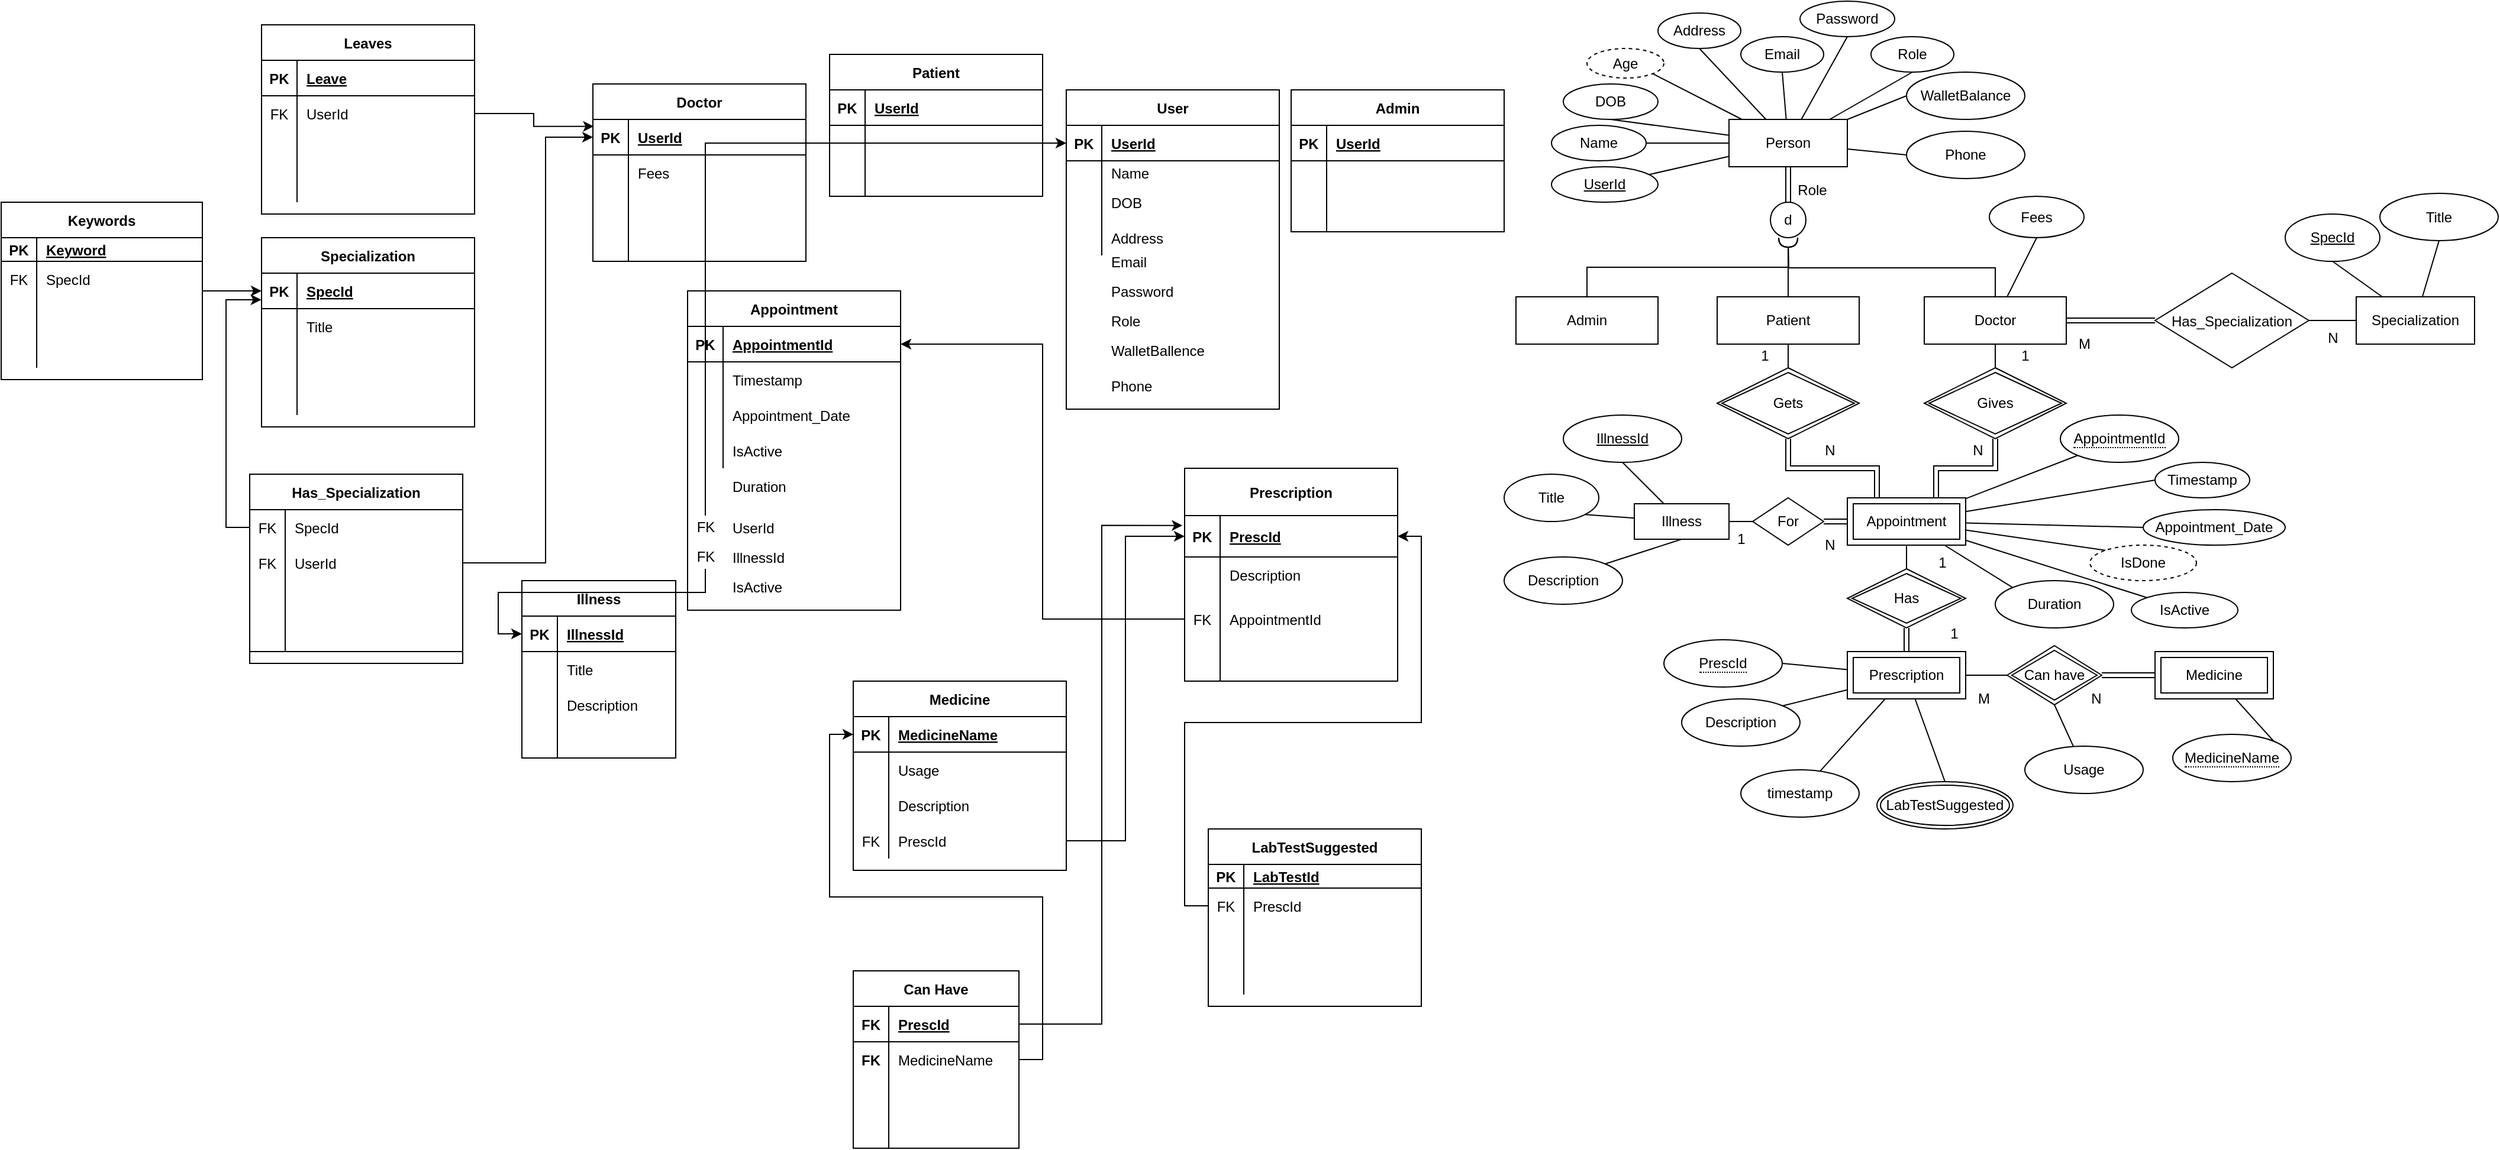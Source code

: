 <mxfile version="13.8.8" type="device"><diagram id="R2lEEEUBdFMjLlhIrx00" name="Page-1"><mxGraphModel dx="3925" dy="803" grid="1" gridSize="10" guides="1" tooltips="1" connect="1" arrows="1" fold="1" page="1" pageScale="1" pageWidth="1100" pageHeight="850" math="0" shadow="0" extFonts="Permanent Marker^https://fonts.googleapis.com/css?family=Permanent+Marker"><root><mxCell id="0"/><mxCell id="1" parent="0"/><mxCell id="Ocz4BRwyd9vcATQfmyfG-4" style="edgeStyle=orthogonalEdgeStyle;rounded=0;orthogonalLoop=1;jettySize=auto;html=1;exitX=0.5;exitY=1;exitDx=0;exitDy=0;entryX=0.5;entryY=0;entryDx=0;entryDy=0;endArrow=none;endFill=0;startArrow=halfCircle;startFill=0;shape=link;" parent="1" source="Ocz4BRwyd9vcATQfmyfG-1" target="Ocz4BRwyd9vcATQfmyfG-2" edge="1"><mxGeometry relative="1" as="geometry"/></mxCell><mxCell id="Ocz4BRwyd9vcATQfmyfG-1" value="Person" style="rounded=0;arcSize=10;whiteSpace=wrap;html=1;align=center;" parent="1" vertex="1"><mxGeometry x="270" y="110" width="100" height="40" as="geometry"/></mxCell><mxCell id="Ocz4BRwyd9vcATQfmyfG-2" value="d" style="ellipse;whiteSpace=wrap;html=1;aspect=fixed;rounded=0;" parent="1" vertex="1"><mxGeometry x="305" y="180" width="30" height="30" as="geometry"/></mxCell><mxCell id="Ocz4BRwyd9vcATQfmyfG-9" style="edgeStyle=orthogonalEdgeStyle;rounded=0;orthogonalLoop=1;jettySize=auto;html=1;exitX=0.5;exitY=0;exitDx=0;exitDy=0;entryX=0.5;entryY=1;entryDx=0;entryDy=0;endArrow=halfCircle;endFill=0;" parent="1" source="Ocz4BRwyd9vcATQfmyfG-5" target="Ocz4BRwyd9vcATQfmyfG-2" edge="1"><mxGeometry relative="1" as="geometry"/></mxCell><mxCell id="Ocz4BRwyd9vcATQfmyfG-5" value="Patient" style="rounded=0;whiteSpace=wrap;html=1;" parent="1" vertex="1"><mxGeometry x="260" y="260" width="120" height="40" as="geometry"/></mxCell><mxCell id="Ocz4BRwyd9vcATQfmyfG-10" style="edgeStyle=orthogonalEdgeStyle;rounded=0;orthogonalLoop=1;jettySize=auto;html=1;exitX=0.5;exitY=0;exitDx=0;exitDy=0;endArrow=halfCircle;endFill=0;" parent="1" source="Ocz4BRwyd9vcATQfmyfG-6" edge="1"><mxGeometry relative="1" as="geometry"><mxPoint x="320" y="210" as="targetPoint"/></mxGeometry></mxCell><mxCell id="Ocz4BRwyd9vcATQfmyfG-6" value="Doctor" style="rounded=0;whiteSpace=wrap;html=1;" parent="1" vertex="1"><mxGeometry x="435" y="260" width="120" height="40" as="geometry"/></mxCell><mxCell id="Ocz4BRwyd9vcATQfmyfG-8" style="edgeStyle=orthogonalEdgeStyle;rounded=0;orthogonalLoop=1;jettySize=auto;html=1;exitX=0.5;exitY=0;exitDx=0;exitDy=0;entryX=0.5;entryY=1;entryDx=0;entryDy=0;endArrow=halfCircle;endFill=0;" parent="1" source="Ocz4BRwyd9vcATQfmyfG-7" target="Ocz4BRwyd9vcATQfmyfG-2" edge="1"><mxGeometry relative="1" as="geometry"/></mxCell><mxCell id="Ocz4BRwyd9vcATQfmyfG-7" value="Admin" style="rounded=0;whiteSpace=wrap;html=1;" parent="1" vertex="1"><mxGeometry x="90" y="260" width="120" height="40" as="geometry"/></mxCell><mxCell id="Ocz4BRwyd9vcATQfmyfG-17" style="edgeStyle=orthogonalEdgeStyle;rounded=0;orthogonalLoop=1;jettySize=auto;html=1;exitX=0;exitY=0.5;exitDx=0;exitDy=0;entryX=1;entryY=0.5;entryDx=0;entryDy=0;startArrow=none;startFill=0;endArrow=none;endFill=0;shape=link;" parent="1" source="Ocz4BRwyd9vcATQfmyfG-11" target="Ocz4BRwyd9vcATQfmyfG-6" edge="1"><mxGeometry relative="1" as="geometry"/></mxCell><mxCell id="Ocz4BRwyd9vcATQfmyfG-11" value="Has_Specialization" style="shape=rhombus;perimeter=rhombusPerimeter;align=center;rounded=0;labelBackgroundColor=none;" parent="1" vertex="1"><mxGeometry x="630" y="240" width="130" height="80" as="geometry"/></mxCell><mxCell id="Ocz4BRwyd9vcATQfmyfG-18" style="edgeStyle=orthogonalEdgeStyle;rounded=0;orthogonalLoop=1;jettySize=auto;html=1;exitX=0;exitY=0.5;exitDx=0;exitDy=0;entryX=1;entryY=0.5;entryDx=0;entryDy=0;startArrow=none;startFill=0;endArrow=none;endFill=0;" parent="1" source="Ocz4BRwyd9vcATQfmyfG-13" target="Ocz4BRwyd9vcATQfmyfG-11" edge="1"><mxGeometry relative="1" as="geometry"/></mxCell><mxCell id="Ocz4BRwyd9vcATQfmyfG-13" value="Specialization" style="whiteSpace=wrap;html=1;align=center;rounded=0;" parent="1" vertex="1"><mxGeometry x="800" y="260" width="100" height="40" as="geometry"/></mxCell><mxCell id="Ocz4BRwyd9vcATQfmyfG-33" style="edgeStyle=orthogonalEdgeStyle;rounded=0;orthogonalLoop=1;jettySize=auto;html=1;exitX=0.5;exitY=1;exitDx=0;exitDy=0;entryX=0.5;entryY=0;entryDx=0;entryDy=0;startArrow=none;startFill=0;endArrow=none;endFill=0;" parent="1" source="Ocz4BRwyd9vcATQfmyfG-20" target="Ocz4BRwyd9vcATQfmyfG-32" edge="1"><mxGeometry relative="1" as="geometry"/></mxCell><mxCell id="Ocz4BRwyd9vcATQfmyfG-39" style="edgeStyle=orthogonalEdgeStyle;rounded=0;orthogonalLoop=1;jettySize=auto;html=1;exitX=0;exitY=0.5;exitDx=0;exitDy=0;entryX=1;entryY=0.5;entryDx=0;entryDy=0;startArrow=none;startFill=0;endArrow=none;endFill=0;shape=link;" parent="1" source="Ocz4BRwyd9vcATQfmyfG-20" target="Ocz4BRwyd9vcATQfmyfG-38" edge="1"><mxGeometry relative="1" as="geometry"/></mxCell><mxCell id="Ocz4BRwyd9vcATQfmyfG-20" value="Appointment" style="shape=ext;margin=3;double=1;whiteSpace=wrap;html=1;align=center;rounded=0;" parent="1" vertex="1"><mxGeometry x="370" y="430" width="100" height="40" as="geometry"/></mxCell><mxCell id="Ocz4BRwyd9vcATQfmyfG-25" style="edgeStyle=orthogonalEdgeStyle;rounded=0;orthogonalLoop=1;jettySize=auto;html=1;exitX=0.5;exitY=0;exitDx=0;exitDy=0;startArrow=none;startFill=0;endArrow=none;endFill=0;" parent="1" source="Ocz4BRwyd9vcATQfmyfG-21" target="Ocz4BRwyd9vcATQfmyfG-6" edge="1"><mxGeometry relative="1" as="geometry"/></mxCell><mxCell id="Ocz4BRwyd9vcATQfmyfG-28" style="edgeStyle=orthogonalEdgeStyle;rounded=0;orthogonalLoop=1;jettySize=auto;html=1;exitX=0.5;exitY=1;exitDx=0;exitDy=0;entryX=0.75;entryY=0;entryDx=0;entryDy=0;startArrow=none;startFill=0;endArrow=none;endFill=0;shape=link;" parent="1" source="Ocz4BRwyd9vcATQfmyfG-21" target="Ocz4BRwyd9vcATQfmyfG-20" edge="1"><mxGeometry relative="1" as="geometry"/></mxCell><mxCell id="Ocz4BRwyd9vcATQfmyfG-21" value="Gives" style="shape=rhombus;double=1;perimeter=rhombusPerimeter;whiteSpace=wrap;html=1;align=center;rounded=0;" parent="1" vertex="1"><mxGeometry x="435" y="320" width="120" height="60" as="geometry"/></mxCell><mxCell id="Ocz4BRwyd9vcATQfmyfG-23" style="edgeStyle=orthogonalEdgeStyle;rounded=0;orthogonalLoop=1;jettySize=auto;html=1;exitX=0.5;exitY=0;exitDx=0;exitDy=0;startArrow=none;startFill=0;endArrow=none;endFill=0;" parent="1" source="Ocz4BRwyd9vcATQfmyfG-22" target="Ocz4BRwyd9vcATQfmyfG-5" edge="1"><mxGeometry relative="1" as="geometry"/></mxCell><mxCell id="Ocz4BRwyd9vcATQfmyfG-29" style="edgeStyle=orthogonalEdgeStyle;rounded=0;orthogonalLoop=1;jettySize=auto;html=1;exitX=0.5;exitY=1;exitDx=0;exitDy=0;entryX=0.25;entryY=0;entryDx=0;entryDy=0;startArrow=none;startFill=0;endArrow=none;endFill=0;shape=link;" parent="1" source="Ocz4BRwyd9vcATQfmyfG-22" target="Ocz4BRwyd9vcATQfmyfG-20" edge="1"><mxGeometry relative="1" as="geometry"/></mxCell><mxCell id="Ocz4BRwyd9vcATQfmyfG-22" value="Gets" style="shape=rhombus;double=1;perimeter=rhombusPerimeter;whiteSpace=wrap;html=1;align=center;rounded=0;" parent="1" vertex="1"><mxGeometry x="260" y="320" width="120" height="60" as="geometry"/></mxCell><mxCell id="Ocz4BRwyd9vcATQfmyfG-34" style="edgeStyle=orthogonalEdgeStyle;rounded=0;orthogonalLoop=1;jettySize=auto;html=1;exitX=0.5;exitY=0;exitDx=0;exitDy=0;startArrow=none;startFill=0;endArrow=none;endFill=0;shape=link;" parent="1" source="Ocz4BRwyd9vcATQfmyfG-30" target="Ocz4BRwyd9vcATQfmyfG-32" edge="1"><mxGeometry relative="1" as="geometry"/></mxCell><mxCell id="Ocz4BRwyd9vcATQfmyfG-30" value="Prescription" style="shape=ext;margin=3;double=1;whiteSpace=wrap;html=1;align=center;rounded=0;" parent="1" vertex="1"><mxGeometry x="370" y="560" width="100" height="40" as="geometry"/></mxCell><mxCell id="Ocz4BRwyd9vcATQfmyfG-32" value="Has" style="shape=rhombus;double=1;perimeter=rhombusPerimeter;whiteSpace=wrap;html=1;align=center;rounded=0;" parent="1" vertex="1"><mxGeometry x="370" y="490" width="100" height="50" as="geometry"/></mxCell><mxCell id="Ocz4BRwyd9vcATQfmyfG-40" style="edgeStyle=orthogonalEdgeStyle;rounded=0;orthogonalLoop=1;jettySize=auto;html=1;exitX=1;exitY=0.5;exitDx=0;exitDy=0;startArrow=none;startFill=0;endArrow=none;endFill=0;" parent="1" source="Ocz4BRwyd9vcATQfmyfG-35" target="Ocz4BRwyd9vcATQfmyfG-38" edge="1"><mxGeometry relative="1" as="geometry"/></mxCell><mxCell id="Ocz4BRwyd9vcATQfmyfG-35" value="Illness" style="whiteSpace=wrap;html=1;align=center;rounded=0;" parent="1" vertex="1"><mxGeometry x="190" y="435" width="80" height="30" as="geometry"/></mxCell><mxCell id="Ocz4BRwyd9vcATQfmyfG-38" value="For" style="shape=rhombus;perimeter=rhombusPerimeter;whiteSpace=wrap;html=1;align=center;rounded=0;" parent="1" vertex="1"><mxGeometry x="290" y="430" width="60" height="40" as="geometry"/></mxCell><mxCell id="Ocz4BRwyd9vcATQfmyfG-42" value="" style="rounded=0;orthogonalLoop=1;jettySize=auto;html=1;startArrow=none;startFill=0;endArrow=none;endFill=0;" parent="1" source="Ocz4BRwyd9vcATQfmyfG-41" target="Ocz4BRwyd9vcATQfmyfG-1" edge="1"><mxGeometry relative="1" as="geometry"/></mxCell><mxCell id="Ocz4BRwyd9vcATQfmyfG-41" value="UserId" style="ellipse;whiteSpace=wrap;html=1;align=center;fontStyle=4;rounded=0;" parent="1" vertex="1"><mxGeometry x="120" y="150" width="90" height="30" as="geometry"/></mxCell><mxCell id="Ocz4BRwyd9vcATQfmyfG-45" value="" style="rounded=0;orthogonalLoop=1;jettySize=auto;html=1;startArrow=none;startFill=0;endArrow=none;endFill=0;" parent="1" source="Ocz4BRwyd9vcATQfmyfG-43" target="Ocz4BRwyd9vcATQfmyfG-1" edge="1"><mxGeometry relative="1" as="geometry"/></mxCell><mxCell id="Ocz4BRwyd9vcATQfmyfG-43" value="Name" style="ellipse;whiteSpace=wrap;html=1;align=center;rounded=0;" parent="1" vertex="1"><mxGeometry x="120" y="115" width="80" height="30" as="geometry"/></mxCell><mxCell id="Ocz4BRwyd9vcATQfmyfG-48" style="edgeStyle=none;rounded=0;orthogonalLoop=1;jettySize=auto;html=1;exitX=0.5;exitY=1;exitDx=0;exitDy=0;startArrow=none;startFill=0;endArrow=none;endFill=0;" parent="1" source="Ocz4BRwyd9vcATQfmyfG-46" target="Ocz4BRwyd9vcATQfmyfG-1" edge="1"><mxGeometry relative="1" as="geometry"/></mxCell><mxCell id="Ocz4BRwyd9vcATQfmyfG-46" value="DOB" style="ellipse;whiteSpace=wrap;html=1;align=center;rounded=0;" parent="1" vertex="1"><mxGeometry x="130" y="80" width="80" height="30" as="geometry"/></mxCell><mxCell id="Ocz4BRwyd9vcATQfmyfG-50" style="edgeStyle=none;rounded=0;orthogonalLoop=1;jettySize=auto;html=1;exitX=0.5;exitY=1;exitDx=0;exitDy=0;startArrow=none;startFill=0;endArrow=none;endFill=0;" parent="1" source="Ocz4BRwyd9vcATQfmyfG-49" target="Ocz4BRwyd9vcATQfmyfG-1" edge="1"><mxGeometry relative="1" as="geometry"/></mxCell><mxCell id="Ocz4BRwyd9vcATQfmyfG-49" value="Email" style="ellipse;whiteSpace=wrap;html=1;align=center;rounded=0;" parent="1" vertex="1"><mxGeometry x="280" y="40" width="70" height="30" as="geometry"/></mxCell><mxCell id="Ocz4BRwyd9vcATQfmyfG-53" style="edgeStyle=none;rounded=0;orthogonalLoop=1;jettySize=auto;html=1;exitX=0.5;exitY=1;exitDx=0;exitDy=0;startArrow=none;startFill=0;endArrow=none;endFill=0;" parent="1" source="Ocz4BRwyd9vcATQfmyfG-51" target="Ocz4BRwyd9vcATQfmyfG-1" edge="1"><mxGeometry relative="1" as="geometry"/></mxCell><mxCell id="Ocz4BRwyd9vcATQfmyfG-51" value="Password" style="ellipse;whiteSpace=wrap;html=1;align=center;rounded=0;" parent="1" vertex="1"><mxGeometry x="330" y="10" width="80" height="30" as="geometry"/></mxCell><mxCell id="Ocz4BRwyd9vcATQfmyfG-55" style="edgeStyle=none;rounded=0;orthogonalLoop=1;jettySize=auto;html=1;exitX=0.5;exitY=1;exitDx=0;exitDy=0;startArrow=none;startFill=0;endArrow=none;endFill=0;" parent="1" source="Ocz4BRwyd9vcATQfmyfG-54" target="Ocz4BRwyd9vcATQfmyfG-1" edge="1"><mxGeometry relative="1" as="geometry"/></mxCell><mxCell id="Ocz4BRwyd9vcATQfmyfG-54" value="Role" style="ellipse;whiteSpace=wrap;html=1;align=center;rounded=0;" parent="1" vertex="1"><mxGeometry x="390" y="40" width="70" height="30" as="geometry"/></mxCell><mxCell id="Ocz4BRwyd9vcATQfmyfG-57" style="edgeStyle=none;rounded=0;orthogonalLoop=1;jettySize=auto;html=1;exitX=0;exitY=0.5;exitDx=0;exitDy=0;startArrow=none;startFill=0;endArrow=none;endFill=0;" parent="1" source="Ocz4BRwyd9vcATQfmyfG-56" target="Ocz4BRwyd9vcATQfmyfG-1" edge="1"><mxGeometry relative="1" as="geometry"/></mxCell><mxCell id="Ocz4BRwyd9vcATQfmyfG-56" value="WalletBalance" style="ellipse;whiteSpace=wrap;html=1;align=center;rounded=0;" parent="1" vertex="1"><mxGeometry x="420" y="70" width="100" height="40" as="geometry"/></mxCell><mxCell id="Ocz4BRwyd9vcATQfmyfG-59" style="edgeStyle=none;rounded=0;orthogonalLoop=1;jettySize=auto;html=1;exitX=0;exitY=0.5;exitDx=0;exitDy=0;startArrow=none;startFill=0;endArrow=none;endFill=0;" parent="1" source="Ocz4BRwyd9vcATQfmyfG-58" target="Ocz4BRwyd9vcATQfmyfG-1" edge="1"><mxGeometry relative="1" as="geometry"/></mxCell><mxCell id="Ocz4BRwyd9vcATQfmyfG-58" value="Phone" style="ellipse;whiteSpace=wrap;html=1;align=center;rounded=0;" parent="1" vertex="1"><mxGeometry x="420" y="120" width="100" height="40" as="geometry"/></mxCell><mxCell id="Ocz4BRwyd9vcATQfmyfG-60" value="Role" style="text;html=1;align=center;verticalAlign=middle;resizable=0;points=[];autosize=1;" parent="1" vertex="1"><mxGeometry x="320" y="160" width="40" height="20" as="geometry"/></mxCell><mxCell id="Ocz4BRwyd9vcATQfmyfG-65" style="edgeStyle=none;rounded=0;orthogonalLoop=1;jettySize=auto;html=1;exitX=1;exitY=1;exitDx=0;exitDy=0;startArrow=none;startFill=0;endArrow=none;endFill=0;" parent="1" source="Ocz4BRwyd9vcATQfmyfG-61" target="Ocz4BRwyd9vcATQfmyfG-35" edge="1"><mxGeometry relative="1" as="geometry"/></mxCell><mxCell id="Ocz4BRwyd9vcATQfmyfG-61" value="Title" style="ellipse;whiteSpace=wrap;html=1;align=center;rounded=0;" parent="1" vertex="1"><mxGeometry x="80" y="410" width="80" height="40" as="geometry"/></mxCell><mxCell id="Ocz4BRwyd9vcATQfmyfG-66" style="edgeStyle=none;rounded=0;orthogonalLoop=1;jettySize=auto;html=1;exitX=1;exitY=0;exitDx=0;exitDy=0;entryX=0.5;entryY=1;entryDx=0;entryDy=0;startArrow=none;startFill=0;endArrow=none;endFill=0;" parent="1" source="Ocz4BRwyd9vcATQfmyfG-62" target="Ocz4BRwyd9vcATQfmyfG-35" edge="1"><mxGeometry relative="1" as="geometry"/></mxCell><mxCell id="Ocz4BRwyd9vcATQfmyfG-62" value="Description" style="ellipse;whiteSpace=wrap;html=1;align=center;rounded=0;" parent="1" vertex="1"><mxGeometry x="80" y="480" width="100" height="40" as="geometry"/></mxCell><mxCell id="Ocz4BRwyd9vcATQfmyfG-64" style="edgeStyle=none;rounded=0;orthogonalLoop=1;jettySize=auto;html=1;exitX=0.5;exitY=1;exitDx=0;exitDy=0;startArrow=none;startFill=0;endArrow=none;endFill=0;" parent="1" source="Ocz4BRwyd9vcATQfmyfG-63" target="Ocz4BRwyd9vcATQfmyfG-35" edge="1"><mxGeometry relative="1" as="geometry"/></mxCell><mxCell id="Ocz4BRwyd9vcATQfmyfG-63" value="IllnessId" style="ellipse;whiteSpace=wrap;html=1;align=center;fontStyle=4;rounded=0;" parent="1" vertex="1"><mxGeometry x="130" y="360" width="100" height="40" as="geometry"/></mxCell><mxCell id="Ocz4BRwyd9vcATQfmyfG-68" style="edgeStyle=none;rounded=0;orthogonalLoop=1;jettySize=auto;html=1;exitX=0.5;exitY=1;exitDx=0;exitDy=0;startArrow=none;startFill=0;endArrow=none;endFill=0;" parent="1" source="Ocz4BRwyd9vcATQfmyfG-67" target="Ocz4BRwyd9vcATQfmyfG-6" edge="1"><mxGeometry relative="1" as="geometry"/></mxCell><mxCell id="Ocz4BRwyd9vcATQfmyfG-67" value="Fees" style="ellipse;whiteSpace=wrap;html=1;align=center;rounded=0;" parent="1" vertex="1"><mxGeometry x="490" y="175" width="80" height="35" as="geometry"/></mxCell><mxCell id="Ocz4BRwyd9vcATQfmyfG-75" style="edgeStyle=none;rounded=0;orthogonalLoop=1;jettySize=auto;html=1;exitX=0.5;exitY=1;exitDx=0;exitDy=0;startArrow=none;startFill=0;endArrow=none;endFill=0;" parent="1" source="Ocz4BRwyd9vcATQfmyfG-71" target="Ocz4BRwyd9vcATQfmyfG-13" edge="1"><mxGeometry relative="1" as="geometry"/></mxCell><mxCell id="Ocz4BRwyd9vcATQfmyfG-71" value="SpecId" style="ellipse;whiteSpace=wrap;html=1;align=center;fontStyle=4;rounded=0;" parent="1" vertex="1"><mxGeometry x="740" y="190" width="80" height="40" as="geometry"/></mxCell><mxCell id="Ocz4BRwyd9vcATQfmyfG-74" style="edgeStyle=none;rounded=0;orthogonalLoop=1;jettySize=auto;html=1;exitX=0.5;exitY=1;exitDx=0;exitDy=0;startArrow=none;startFill=0;endArrow=none;endFill=0;" parent="1" source="Ocz4BRwyd9vcATQfmyfG-72" target="Ocz4BRwyd9vcATQfmyfG-13" edge="1"><mxGeometry relative="1" as="geometry"/></mxCell><mxCell id="Ocz4BRwyd9vcATQfmyfG-72" value="Title" style="ellipse;whiteSpace=wrap;html=1;align=center;rounded=0;" parent="1" vertex="1"><mxGeometry x="820" y="172.5" width="100" height="40" as="geometry"/></mxCell><mxCell id="Ocz4BRwyd9vcATQfmyfG-84" style="edgeStyle=none;rounded=0;orthogonalLoop=1;jettySize=auto;html=1;exitX=0;exitY=1;exitDx=0;exitDy=0;startArrow=none;startFill=0;endArrow=none;endFill=0;" parent="1" source="Ocz4BRwyd9vcATQfmyfG-77" target="Ocz4BRwyd9vcATQfmyfG-20" edge="1"><mxGeometry relative="1" as="geometry"/></mxCell><mxCell id="Ocz4BRwyd9vcATQfmyfG-77" value="&lt;span style=&quot;border-bottom: 1px dotted&quot;&gt;AppointmentId&lt;/span&gt;" style="ellipse;whiteSpace=wrap;html=1;align=center;rounded=0;" parent="1" vertex="1"><mxGeometry x="550" y="360" width="100" height="40" as="geometry"/></mxCell><mxCell id="Ocz4BRwyd9vcATQfmyfG-83" style="edgeStyle=none;rounded=0;orthogonalLoop=1;jettySize=auto;html=1;exitX=0;exitY=0.5;exitDx=0;exitDy=0;startArrow=none;startFill=0;endArrow=none;endFill=0;" parent="1" source="Ocz4BRwyd9vcATQfmyfG-78" target="Ocz4BRwyd9vcATQfmyfG-20" edge="1"><mxGeometry relative="1" as="geometry"/></mxCell><mxCell id="Ocz4BRwyd9vcATQfmyfG-78" value="Timestamp" style="ellipse;whiteSpace=wrap;html=1;align=center;rounded=0;" parent="1" vertex="1"><mxGeometry x="630" y="400" width="80" height="30" as="geometry"/></mxCell><mxCell id="Ocz4BRwyd9vcATQfmyfG-82" style="edgeStyle=none;rounded=0;orthogonalLoop=1;jettySize=auto;html=1;exitX=0;exitY=0.5;exitDx=0;exitDy=0;startArrow=none;startFill=0;endArrow=none;endFill=0;" parent="1" source="Ocz4BRwyd9vcATQfmyfG-79" target="Ocz4BRwyd9vcATQfmyfG-20" edge="1"><mxGeometry relative="1" as="geometry"/></mxCell><mxCell id="Ocz4BRwyd9vcATQfmyfG-79" value="Appointment_Date" style="ellipse;whiteSpace=wrap;html=1;align=center;rounded=0;" parent="1" vertex="1"><mxGeometry x="620" y="440" width="120" height="30" as="geometry"/></mxCell><mxCell id="Ocz4BRwyd9vcATQfmyfG-81" style="edgeStyle=none;rounded=0;orthogonalLoop=1;jettySize=auto;html=1;exitX=0;exitY=0;exitDx=0;exitDy=0;startArrow=none;startFill=0;endArrow=none;endFill=0;" parent="1" source="Ocz4BRwyd9vcATQfmyfG-80" target="Ocz4BRwyd9vcATQfmyfG-20" edge="1"><mxGeometry relative="1" as="geometry"/></mxCell><mxCell id="Ocz4BRwyd9vcATQfmyfG-80" value="Duration" style="ellipse;whiteSpace=wrap;html=1;align=center;rounded=0;" parent="1" vertex="1"><mxGeometry x="495" y="500" width="100" height="40" as="geometry"/></mxCell><mxCell id="Ocz4BRwyd9vcATQfmyfG-96" style="rounded=0;orthogonalLoop=1;jettySize=auto;html=1;exitX=1;exitY=0.5;exitDx=0;exitDy=0;startArrow=none;startFill=0;endArrow=none;endFill=0;" parent="1" source="Ocz4BRwyd9vcATQfmyfG-86" target="Ocz4BRwyd9vcATQfmyfG-30" edge="1"><mxGeometry relative="1" as="geometry"/></mxCell><mxCell id="Ocz4BRwyd9vcATQfmyfG-86" value="&lt;span style=&quot;border-bottom: 1px dotted&quot;&gt;PrescId&lt;/span&gt;" style="ellipse;whiteSpace=wrap;html=1;align=center;rounded=0;" parent="1" vertex="1"><mxGeometry x="215" y="550" width="100" height="40" as="geometry"/></mxCell><mxCell id="Ocz4BRwyd9vcATQfmyfG-97" style="rounded=0;orthogonalLoop=1;jettySize=auto;html=1;exitX=1;exitY=0;exitDx=0;exitDy=0;startArrow=none;startFill=0;endArrow=none;endFill=0;" parent="1" source="Ocz4BRwyd9vcATQfmyfG-87" target="Ocz4BRwyd9vcATQfmyfG-30" edge="1"><mxGeometry relative="1" as="geometry"/></mxCell><mxCell id="Ocz4BRwyd9vcATQfmyfG-87" value="Description" style="ellipse;whiteSpace=wrap;html=1;align=center;rounded=0;" parent="1" vertex="1"><mxGeometry x="230" y="600" width="100" height="40" as="geometry"/></mxCell><mxCell id="Ocz4BRwyd9vcATQfmyfG-89" value="Medicine" style="shape=ext;margin=3;double=1;whiteSpace=wrap;html=1;align=center;rounded=0;" parent="1" vertex="1"><mxGeometry x="630" y="560" width="100" height="40" as="geometry"/></mxCell><mxCell id="Ocz4BRwyd9vcATQfmyfG-92" style="edgeStyle=orthogonalEdgeStyle;rounded=0;orthogonalLoop=1;jettySize=auto;html=1;exitX=0;exitY=0.5;exitDx=0;exitDy=0;startArrow=none;startFill=0;endArrow=none;endFill=0;" parent="1" source="Ocz4BRwyd9vcATQfmyfG-91" target="Ocz4BRwyd9vcATQfmyfG-30" edge="1"><mxGeometry relative="1" as="geometry"/></mxCell><mxCell id="Ocz4BRwyd9vcATQfmyfG-94" style="edgeStyle=orthogonalEdgeStyle;rounded=0;orthogonalLoop=1;jettySize=auto;html=1;exitX=1;exitY=0.5;exitDx=0;exitDy=0;entryX=0;entryY=0.5;entryDx=0;entryDy=0;startArrow=none;startFill=0;endArrow=none;endFill=0;shape=link;" parent="1" source="Ocz4BRwyd9vcATQfmyfG-91" target="Ocz4BRwyd9vcATQfmyfG-89" edge="1"><mxGeometry relative="1" as="geometry"/></mxCell><mxCell id="Ocz4BRwyd9vcATQfmyfG-91" value="Can have" style="shape=rhombus;double=1;perimeter=rhombusPerimeter;whiteSpace=wrap;html=1;align=center;rounded=0;" parent="1" vertex="1"><mxGeometry x="505" y="555" width="80" height="50" as="geometry"/></mxCell><mxCell id="Ocz4BRwyd9vcATQfmyfG-98" style="rounded=0;orthogonalLoop=1;jettySize=auto;html=1;exitX=0.5;exitY=0;exitDx=0;exitDy=0;startArrow=none;startFill=0;endArrow=none;endFill=0;" parent="1" source="Ocz4BRwyd9vcATQfmyfG-95" target="Ocz4BRwyd9vcATQfmyfG-30" edge="1"><mxGeometry relative="1" as="geometry"/></mxCell><mxCell id="Ocz4BRwyd9vcATQfmyfG-95" value="LabTestSuggested" style="ellipse;shape=doubleEllipse;margin=3;whiteSpace=wrap;html=1;align=center;" parent="1" vertex="1"><mxGeometry x="395" y="670" width="115" height="40" as="geometry"/></mxCell><mxCell id="Ocz4BRwyd9vcATQfmyfG-103" value="" style="edgeStyle=none;rounded=0;orthogonalLoop=1;jettySize=auto;html=1;startArrow=none;startFill=0;endArrow=none;endFill=0;entryX=0.5;entryY=1;entryDx=0;entryDy=0;" parent="1" source="Ocz4BRwyd9vcATQfmyfG-100" target="Ocz4BRwyd9vcATQfmyfG-91" edge="1"><mxGeometry relative="1" as="geometry"/></mxCell><mxCell id="Ocz4BRwyd9vcATQfmyfG-100" value="Usage" style="ellipse;whiteSpace=wrap;html=1;align=center;rounded=0;" parent="1" vertex="1"><mxGeometry x="520" y="640" width="100" height="40" as="geometry"/></mxCell><mxCell id="-v94yPKX_kuKJhQQBNpm-1" value="N" style="text;html=1;resizable=0;autosize=1;align=center;verticalAlign=middle;points=[];fillColor=none;strokeColor=none;rounded=0;" parent="1" vertex="1"><mxGeometry x="345" y="380" width="20" height="20" as="geometry"/></mxCell><mxCell id="-v94yPKX_kuKJhQQBNpm-2" value="1" style="text;html=1;resizable=0;autosize=1;align=center;verticalAlign=middle;points=[];fillColor=none;strokeColor=none;rounded=0;" parent="1" vertex="1"><mxGeometry x="290" y="300" width="20" height="20" as="geometry"/></mxCell><mxCell id="-v94yPKX_kuKJhQQBNpm-3" value="1" style="text;html=1;resizable=0;autosize=1;align=center;verticalAlign=middle;points=[];fillColor=none;strokeColor=none;rounded=0;" parent="1" vertex="1"><mxGeometry x="270" y="455" width="20" height="20" as="geometry"/></mxCell><mxCell id="-v94yPKX_kuKJhQQBNpm-4" value="N" style="text;html=1;resizable=0;autosize=1;align=center;verticalAlign=middle;points=[];fillColor=none;strokeColor=none;rounded=0;" parent="1" vertex="1"><mxGeometry x="345" y="460" width="20" height="20" as="geometry"/></mxCell><mxCell id="-v94yPKX_kuKJhQQBNpm-5" value="1" style="text;html=1;resizable=0;autosize=1;align=center;verticalAlign=middle;points=[];fillColor=none;strokeColor=none;rounded=0;" parent="1" vertex="1"><mxGeometry x="440" y="475" width="20" height="20" as="geometry"/></mxCell><mxCell id="-v94yPKX_kuKJhQQBNpm-6" value="1" style="text;html=1;resizable=0;autosize=1;align=center;verticalAlign=middle;points=[];fillColor=none;strokeColor=none;rounded=0;" parent="1" vertex="1"><mxGeometry x="450" y="535" width="20" height="20" as="geometry"/></mxCell><mxCell id="-v94yPKX_kuKJhQQBNpm-7" value="N&lt;span style=&quot;color: rgba(0 , 0 , 0 , 0) ; font-family: monospace ; font-size: 0px&quot;&gt;%3CmxGraphModel%3E%3Croot%3E%3CmxCell%20id%3D%220%22%2F%3E%3CmxCell%20id%3D%221%22%20parent%3D%220%22%2F%3E%3CmxCell%20id%3D%222%22%20value%3D%221%22%20style%3D%22text%3Bhtml%3D1%3Bresizable%3D0%3Bautosize%3D1%3Balign%3Dcenter%3BverticalAlign%3Dmiddle%3Bpoints%3D%5B%5D%3BfillColor%3Dnone%3BstrokeColor%3Dnone%3Brounded%3D0%3B%22%20vertex%3D%221%22%20parent%3D%221%22%3E%3CmxGeometry%20x%3D%22345%22%20y%3D%22380%22%20width%3D%2220%22%20height%3D%2220%22%20as%3D%22geometry%22%2F%3E%3C%2FmxCell%3E%3C%2Froot%3E%3C%2FmxGraphModel%3E&lt;/span&gt;" style="text;html=1;resizable=0;autosize=1;align=center;verticalAlign=middle;points=[];fillColor=none;strokeColor=none;rounded=0;" parent="1" vertex="1"><mxGeometry x="770" y="285" width="20" height="20" as="geometry"/></mxCell><mxCell id="-v94yPKX_kuKJhQQBNpm-8" value="M" style="text;html=1;resizable=0;autosize=1;align=center;verticalAlign=middle;points=[];fillColor=none;strokeColor=none;rounded=0;" parent="1" vertex="1"><mxGeometry x="555" y="290" width="30" height="20" as="geometry"/></mxCell><mxCell id="-v94yPKX_kuKJhQQBNpm-9" value="N" style="text;html=1;resizable=0;autosize=1;align=center;verticalAlign=middle;points=[];fillColor=none;strokeColor=none;rounded=0;" parent="1" vertex="1"><mxGeometry x="470" y="380" width="20" height="20" as="geometry"/></mxCell><mxCell id="-v94yPKX_kuKJhQQBNpm-10" value="1" style="text;html=1;resizable=0;autosize=1;align=center;verticalAlign=middle;points=[];fillColor=none;strokeColor=none;rounded=0;" parent="1" vertex="1"><mxGeometry x="510" y="300" width="20" height="20" as="geometry"/></mxCell><mxCell id="-v94yPKX_kuKJhQQBNpm-11" value="M" style="text;html=1;resizable=0;autosize=1;align=center;verticalAlign=middle;points=[];fillColor=none;strokeColor=none;rounded=0;" parent="1" vertex="1"><mxGeometry x="470" y="590" width="30" height="20" as="geometry"/></mxCell><mxCell id="-v94yPKX_kuKJhQQBNpm-12" value="N" style="text;html=1;resizable=0;autosize=1;align=center;verticalAlign=middle;points=[];fillColor=none;strokeColor=none;rounded=0;" parent="1" vertex="1"><mxGeometry x="570" y="590" width="20" height="20" as="geometry"/></mxCell><mxCell id="fJgn5LXx16zhLru8UIYy-2" style="rounded=0;orthogonalLoop=1;jettySize=auto;html=1;exitX=1;exitY=1;exitDx=0;exitDy=0;strokeColor=none;endArrow=none;endFill=0;" parent="1" source="fJgn5LXx16zhLru8UIYy-1" target="Ocz4BRwyd9vcATQfmyfG-1" edge="1"><mxGeometry relative="1" as="geometry"/></mxCell><mxCell id="fJgn5LXx16zhLru8UIYy-3" style="edgeStyle=none;rounded=0;orthogonalLoop=1;jettySize=auto;html=1;exitX=1;exitY=1;exitDx=0;exitDy=0;endArrow=none;endFill=0;" parent="1" source="fJgn5LXx16zhLru8UIYy-1" target="Ocz4BRwyd9vcATQfmyfG-1" edge="1"><mxGeometry relative="1" as="geometry"/></mxCell><mxCell id="fJgn5LXx16zhLru8UIYy-1" value="Age" style="ellipse;whiteSpace=wrap;html=1;align=center;dashed=1;" parent="1" vertex="1"><mxGeometry x="150" y="50" width="65" height="25" as="geometry"/></mxCell><mxCell id="fJgn5LXx16zhLru8UIYy-5" style="edgeStyle=none;rounded=0;orthogonalLoop=1;jettySize=auto;html=1;exitX=0.5;exitY=1;exitDx=0;exitDy=0;endArrow=none;endFill=0;" parent="1" source="fJgn5LXx16zhLru8UIYy-4" target="Ocz4BRwyd9vcATQfmyfG-1" edge="1"><mxGeometry relative="1" as="geometry"/></mxCell><mxCell id="fJgn5LXx16zhLru8UIYy-4" value="Address" style="ellipse;whiteSpace=wrap;html=1;align=center;" parent="1" vertex="1"><mxGeometry x="210" y="20" width="70" height="30" as="geometry"/></mxCell><mxCell id="fJgn5LXx16zhLru8UIYy-8" style="edgeStyle=none;rounded=0;orthogonalLoop=1;jettySize=auto;html=1;exitX=1;exitY=0;exitDx=0;exitDy=0;endArrow=none;endFill=0;" parent="1" source="fJgn5LXx16zhLru8UIYy-7" target="Ocz4BRwyd9vcATQfmyfG-89" edge="1"><mxGeometry relative="1" as="geometry"/></mxCell><mxCell id="fJgn5LXx16zhLru8UIYy-7" value="&lt;span style=&quot;border-bottom: 1px dotted&quot;&gt;MedicineName&lt;/span&gt;" style="ellipse;whiteSpace=wrap;html=1;align=center;" parent="1" vertex="1"><mxGeometry x="645" y="630" width="100" height="40" as="geometry"/></mxCell><mxCell id="fJgn5LXx16zhLru8UIYy-10" style="edgeStyle=none;rounded=0;orthogonalLoop=1;jettySize=auto;html=1;exitX=0;exitY=0;exitDx=0;exitDy=0;endArrow=none;endFill=0;" parent="1" source="fJgn5LXx16zhLru8UIYy-9" target="Ocz4BRwyd9vcATQfmyfG-20" edge="1"><mxGeometry relative="1" as="geometry"/></mxCell><mxCell id="fJgn5LXx16zhLru8UIYy-9" value="IsDone" style="ellipse;whiteSpace=wrap;html=1;align=center;dashed=1;" parent="1" vertex="1"><mxGeometry x="575" y="470" width="90" height="30" as="geometry"/></mxCell><mxCell id="fJgn5LXx16zhLru8UIYy-12" style="edgeStyle=none;rounded=0;orthogonalLoop=1;jettySize=auto;html=1;exitX=0;exitY=0;exitDx=0;exitDy=0;endArrow=none;endFill=0;" parent="1" source="fJgn5LXx16zhLru8UIYy-11" target="Ocz4BRwyd9vcATQfmyfG-20" edge="1"><mxGeometry relative="1" as="geometry"/></mxCell><mxCell id="fJgn5LXx16zhLru8UIYy-11" value="IsActive" style="ellipse;whiteSpace=wrap;html=1;align=center;" parent="1" vertex="1"><mxGeometry x="610" y="510" width="90" height="30" as="geometry"/></mxCell><mxCell id="fJgn5LXx16zhLru8UIYy-13" style="edgeStyle=none;rounded=0;orthogonalLoop=1;jettySize=auto;html=1;exitX=0.5;exitY=1;exitDx=0;exitDy=0;endArrow=none;endFill=0;" parent="1" source="fJgn5LXx16zhLru8UIYy-11" target="fJgn5LXx16zhLru8UIYy-11" edge="1"><mxGeometry relative="1" as="geometry"/></mxCell><mxCell id="rPBtJZy97k1tGbOf_ZEi-1" value="User" style="shape=table;startSize=30;container=1;collapsible=1;childLayout=tableLayout;fixedRows=1;rowLines=0;fontStyle=1;align=center;resizeLast=1;" parent="1" vertex="1"><mxGeometry x="-290" y="85" width="180" height="270" as="geometry"/></mxCell><mxCell id="rPBtJZy97k1tGbOf_ZEi-2" value="" style="shape=partialRectangle;collapsible=0;dropTarget=0;pointerEvents=0;fillColor=none;top=0;left=0;bottom=1;right=0;points=[[0,0.5],[1,0.5]];portConstraint=eastwest;" parent="rPBtJZy97k1tGbOf_ZEi-1" vertex="1"><mxGeometry y="30" width="180" height="30" as="geometry"/></mxCell><mxCell id="rPBtJZy97k1tGbOf_ZEi-3" value="PK" style="shape=partialRectangle;connectable=0;fillColor=none;top=0;left=0;bottom=0;right=0;fontStyle=1;overflow=hidden;" parent="rPBtJZy97k1tGbOf_ZEi-2" vertex="1"><mxGeometry width="30" height="30" as="geometry"/></mxCell><mxCell id="rPBtJZy97k1tGbOf_ZEi-4" value="UserId" style="shape=partialRectangle;connectable=0;fillColor=none;top=0;left=0;bottom=0;right=0;align=left;spacingLeft=6;fontStyle=5;overflow=hidden;" parent="rPBtJZy97k1tGbOf_ZEi-2" vertex="1"><mxGeometry x="30" width="150" height="30" as="geometry"/></mxCell><mxCell id="rPBtJZy97k1tGbOf_ZEi-5" value="" style="shape=partialRectangle;collapsible=0;dropTarget=0;pointerEvents=0;fillColor=none;top=0;left=0;bottom=0;right=0;points=[[0,0.5],[1,0.5]];portConstraint=eastwest;" parent="rPBtJZy97k1tGbOf_ZEi-1" vertex="1"><mxGeometry y="60" width="180" height="20" as="geometry"/></mxCell><mxCell id="rPBtJZy97k1tGbOf_ZEi-6" value="" style="shape=partialRectangle;connectable=0;fillColor=none;top=0;left=0;bottom=0;right=0;editable=1;overflow=hidden;" parent="rPBtJZy97k1tGbOf_ZEi-5" vertex="1"><mxGeometry width="30" height="20" as="geometry"/></mxCell><mxCell id="rPBtJZy97k1tGbOf_ZEi-7" value="Name" style="shape=partialRectangle;connectable=0;fillColor=none;top=0;left=0;bottom=0;right=0;align=left;spacingLeft=6;overflow=hidden;" parent="rPBtJZy97k1tGbOf_ZEi-5" vertex="1"><mxGeometry x="30" width="150" height="20" as="geometry"/></mxCell><mxCell id="rPBtJZy97k1tGbOf_ZEi-8" value="" style="shape=partialRectangle;collapsible=0;dropTarget=0;pointerEvents=0;fillColor=none;top=0;left=0;bottom=0;right=0;points=[[0,0.5],[1,0.5]];portConstraint=eastwest;" parent="rPBtJZy97k1tGbOf_ZEi-1" vertex="1"><mxGeometry y="80" width="180" height="30" as="geometry"/></mxCell><mxCell id="rPBtJZy97k1tGbOf_ZEi-9" value="" style="shape=partialRectangle;connectable=0;fillColor=none;top=0;left=0;bottom=0;right=0;editable=1;overflow=hidden;" parent="rPBtJZy97k1tGbOf_ZEi-8" vertex="1"><mxGeometry width="30" height="30" as="geometry"/></mxCell><mxCell id="rPBtJZy97k1tGbOf_ZEi-10" value="DOB" style="shape=partialRectangle;connectable=0;fillColor=none;top=0;left=0;bottom=0;right=0;align=left;spacingLeft=6;overflow=hidden;" parent="rPBtJZy97k1tGbOf_ZEi-8" vertex="1"><mxGeometry x="30" width="150" height="30" as="geometry"/></mxCell><mxCell id="rPBtJZy97k1tGbOf_ZEi-11" value="" style="shape=partialRectangle;collapsible=0;dropTarget=0;pointerEvents=0;fillColor=none;top=0;left=0;bottom=0;right=0;points=[[0,0.5],[1,0.5]];portConstraint=eastwest;" parent="rPBtJZy97k1tGbOf_ZEi-1" vertex="1"><mxGeometry y="110" width="180" height="30" as="geometry"/></mxCell><mxCell id="rPBtJZy97k1tGbOf_ZEi-12" value="" style="shape=partialRectangle;connectable=0;fillColor=none;top=0;left=0;bottom=0;right=0;editable=1;overflow=hidden;" parent="rPBtJZy97k1tGbOf_ZEi-11" vertex="1"><mxGeometry width="30" height="30" as="geometry"/></mxCell><mxCell id="rPBtJZy97k1tGbOf_ZEi-13" value="Address" style="shape=partialRectangle;connectable=0;fillColor=none;top=0;left=0;bottom=0;right=0;align=left;spacingLeft=6;overflow=hidden;" parent="rPBtJZy97k1tGbOf_ZEi-11" vertex="1"><mxGeometry x="30" width="150" height="30" as="geometry"/></mxCell><mxCell id="rPBtJZy97k1tGbOf_ZEi-14" value="Email" style="shape=partialRectangle;connectable=0;fillColor=none;top=0;left=0;bottom=0;right=0;align=left;spacingLeft=6;overflow=hidden;" parent="1" vertex="1"><mxGeometry x="-260" y="215" width="150" height="30" as="geometry"/></mxCell><mxCell id="rPBtJZy97k1tGbOf_ZEi-15" value="Password" style="shape=partialRectangle;connectable=0;fillColor=none;top=0;left=0;bottom=0;right=0;align=left;spacingLeft=6;overflow=hidden;" parent="1" vertex="1"><mxGeometry x="-260" y="240" width="150" height="30" as="geometry"/></mxCell><mxCell id="rPBtJZy97k1tGbOf_ZEi-16" value="Role" style="shape=partialRectangle;connectable=0;fillColor=none;top=0;left=0;bottom=0;right=0;align=left;spacingLeft=6;overflow=hidden;" parent="1" vertex="1"><mxGeometry x="-260" y="265" width="150" height="30" as="geometry"/></mxCell><mxCell id="rPBtJZy97k1tGbOf_ZEi-17" value="WalletBallence" style="shape=partialRectangle;connectable=0;fillColor=none;top=0;left=0;bottom=0;right=0;align=left;spacingLeft=6;overflow=hidden;" parent="1" vertex="1"><mxGeometry x="-260" y="290" width="150" height="30" as="geometry"/></mxCell><mxCell id="rPBtJZy97k1tGbOf_ZEi-18" value="Phone" style="shape=partialRectangle;connectable=0;fillColor=none;top=0;left=0;bottom=0;right=0;align=left;spacingLeft=6;overflow=hidden;" parent="1" vertex="1"><mxGeometry x="-260" y="320" width="150" height="30" as="geometry"/></mxCell><mxCell id="rPBtJZy97k1tGbOf_ZEi-19" value="Illness" style="shape=table;startSize=30;container=1;collapsible=1;childLayout=tableLayout;fixedRows=1;rowLines=0;fontStyle=1;align=center;resizeLast=1;" parent="1" vertex="1"><mxGeometry x="-750" y="500" width="130" height="150" as="geometry"/></mxCell><mxCell id="rPBtJZy97k1tGbOf_ZEi-20" value="" style="shape=partialRectangle;collapsible=0;dropTarget=0;pointerEvents=0;fillColor=none;top=0;left=0;bottom=1;right=0;points=[[0,0.5],[1,0.5]];portConstraint=eastwest;" parent="rPBtJZy97k1tGbOf_ZEi-19" vertex="1"><mxGeometry y="30" width="130" height="30" as="geometry"/></mxCell><mxCell id="rPBtJZy97k1tGbOf_ZEi-21" value="PK" style="shape=partialRectangle;connectable=0;fillColor=none;top=0;left=0;bottom=0;right=0;fontStyle=1;overflow=hidden;" parent="rPBtJZy97k1tGbOf_ZEi-20" vertex="1"><mxGeometry width="30" height="30" as="geometry"/></mxCell><mxCell id="rPBtJZy97k1tGbOf_ZEi-22" value="IllnessId" style="shape=partialRectangle;connectable=0;fillColor=none;top=0;left=0;bottom=0;right=0;align=left;spacingLeft=6;fontStyle=5;overflow=hidden;" parent="rPBtJZy97k1tGbOf_ZEi-20" vertex="1"><mxGeometry x="30" width="100" height="30" as="geometry"/></mxCell><mxCell id="rPBtJZy97k1tGbOf_ZEi-23" value="" style="shape=partialRectangle;collapsible=0;dropTarget=0;pointerEvents=0;fillColor=none;top=0;left=0;bottom=0;right=0;points=[[0,0.5],[1,0.5]];portConstraint=eastwest;" parent="rPBtJZy97k1tGbOf_ZEi-19" vertex="1"><mxGeometry y="60" width="130" height="30" as="geometry"/></mxCell><mxCell id="rPBtJZy97k1tGbOf_ZEi-24" value="" style="shape=partialRectangle;connectable=0;fillColor=none;top=0;left=0;bottom=0;right=0;editable=1;overflow=hidden;" parent="rPBtJZy97k1tGbOf_ZEi-23" vertex="1"><mxGeometry width="30" height="30" as="geometry"/></mxCell><mxCell id="rPBtJZy97k1tGbOf_ZEi-25" value="Title" style="shape=partialRectangle;connectable=0;fillColor=none;top=0;left=0;bottom=0;right=0;align=left;spacingLeft=6;overflow=hidden;" parent="rPBtJZy97k1tGbOf_ZEi-23" vertex="1"><mxGeometry x="30" width="100" height="30" as="geometry"/></mxCell><mxCell id="rPBtJZy97k1tGbOf_ZEi-26" value="" style="shape=partialRectangle;collapsible=0;dropTarget=0;pointerEvents=0;fillColor=none;top=0;left=0;bottom=0;right=0;points=[[0,0.5],[1,0.5]];portConstraint=eastwest;" parent="rPBtJZy97k1tGbOf_ZEi-19" vertex="1"><mxGeometry y="90" width="130" height="30" as="geometry"/></mxCell><mxCell id="rPBtJZy97k1tGbOf_ZEi-27" value="" style="shape=partialRectangle;connectable=0;fillColor=none;top=0;left=0;bottom=0;right=0;editable=1;overflow=hidden;" parent="rPBtJZy97k1tGbOf_ZEi-26" vertex="1"><mxGeometry width="30" height="30" as="geometry"/></mxCell><mxCell id="rPBtJZy97k1tGbOf_ZEi-28" value="Description" style="shape=partialRectangle;connectable=0;fillColor=none;top=0;left=0;bottom=0;right=0;align=left;spacingLeft=6;overflow=hidden;" parent="rPBtJZy97k1tGbOf_ZEi-26" vertex="1"><mxGeometry x="30" width="100" height="30" as="geometry"/></mxCell><mxCell id="rPBtJZy97k1tGbOf_ZEi-29" value="" style="shape=partialRectangle;collapsible=0;dropTarget=0;pointerEvents=0;fillColor=none;top=0;left=0;bottom=0;right=0;points=[[0,0.5],[1,0.5]];portConstraint=eastwest;" parent="rPBtJZy97k1tGbOf_ZEi-19" vertex="1"><mxGeometry y="120" width="130" height="30" as="geometry"/></mxCell><mxCell id="rPBtJZy97k1tGbOf_ZEi-30" value="" style="shape=partialRectangle;connectable=0;fillColor=none;top=0;left=0;bottom=0;right=0;editable=1;overflow=hidden;" parent="rPBtJZy97k1tGbOf_ZEi-29" vertex="1"><mxGeometry width="30" height="30" as="geometry"/></mxCell><mxCell id="rPBtJZy97k1tGbOf_ZEi-31" value="" style="shape=partialRectangle;connectable=0;fillColor=none;top=0;left=0;bottom=0;right=0;align=left;spacingLeft=6;overflow=hidden;" parent="rPBtJZy97k1tGbOf_ZEi-29" vertex="1"><mxGeometry x="30" width="100" height="30" as="geometry"/></mxCell><mxCell id="rPBtJZy97k1tGbOf_ZEi-32" value="Appointment" style="shape=table;startSize=30;container=1;collapsible=1;childLayout=tableLayout;fixedRows=1;rowLines=0;fontStyle=1;align=center;resizeLast=1;" parent="1" vertex="1"><mxGeometry x="-610" y="255" width="180" height="270" as="geometry"/></mxCell><mxCell id="rPBtJZy97k1tGbOf_ZEi-33" value="" style="shape=partialRectangle;collapsible=0;dropTarget=0;pointerEvents=0;fillColor=none;top=0;left=0;bottom=1;right=0;points=[[0,0.5],[1,0.5]];portConstraint=eastwest;" parent="rPBtJZy97k1tGbOf_ZEi-32" vertex="1"><mxGeometry y="30" width="180" height="30" as="geometry"/></mxCell><mxCell id="rPBtJZy97k1tGbOf_ZEi-34" value="PK" style="shape=partialRectangle;connectable=0;fillColor=none;top=0;left=0;bottom=0;right=0;fontStyle=1;overflow=hidden;" parent="rPBtJZy97k1tGbOf_ZEi-33" vertex="1"><mxGeometry width="30" height="30" as="geometry"/></mxCell><mxCell id="rPBtJZy97k1tGbOf_ZEi-35" value="AppointmentId" style="shape=partialRectangle;connectable=0;fillColor=none;top=0;left=0;bottom=0;right=0;align=left;spacingLeft=6;fontStyle=5;overflow=hidden;" parent="rPBtJZy97k1tGbOf_ZEi-33" vertex="1"><mxGeometry x="30" width="150" height="30" as="geometry"/></mxCell><mxCell id="rPBtJZy97k1tGbOf_ZEi-36" value="" style="shape=partialRectangle;collapsible=0;dropTarget=0;pointerEvents=0;fillColor=none;top=0;left=0;bottom=0;right=0;points=[[0,0.5],[1,0.5]];portConstraint=eastwest;" parent="rPBtJZy97k1tGbOf_ZEi-32" vertex="1"><mxGeometry y="60" width="180" height="30" as="geometry"/></mxCell><mxCell id="rPBtJZy97k1tGbOf_ZEi-37" value="" style="shape=partialRectangle;connectable=0;fillColor=none;top=0;left=0;bottom=0;right=0;editable=1;overflow=hidden;" parent="rPBtJZy97k1tGbOf_ZEi-36" vertex="1"><mxGeometry width="30" height="30" as="geometry"/></mxCell><mxCell id="rPBtJZy97k1tGbOf_ZEi-38" value="Timestamp" style="shape=partialRectangle;connectable=0;fillColor=none;top=0;left=0;bottom=0;right=0;align=left;spacingLeft=6;overflow=hidden;" parent="rPBtJZy97k1tGbOf_ZEi-36" vertex="1"><mxGeometry x="30" width="150" height="30" as="geometry"/></mxCell><mxCell id="rPBtJZy97k1tGbOf_ZEi-39" value="" style="shape=partialRectangle;collapsible=0;dropTarget=0;pointerEvents=0;fillColor=none;top=0;left=0;bottom=0;right=0;points=[[0,0.5],[1,0.5]];portConstraint=eastwest;" parent="rPBtJZy97k1tGbOf_ZEi-32" vertex="1"><mxGeometry y="90" width="180" height="30" as="geometry"/></mxCell><mxCell id="rPBtJZy97k1tGbOf_ZEi-40" value="" style="shape=partialRectangle;connectable=0;fillColor=none;top=0;left=0;bottom=0;right=0;editable=1;overflow=hidden;" parent="rPBtJZy97k1tGbOf_ZEi-39" vertex="1"><mxGeometry width="30" height="30" as="geometry"/></mxCell><mxCell id="rPBtJZy97k1tGbOf_ZEi-41" value="Appointment_Date" style="shape=partialRectangle;connectable=0;fillColor=none;top=0;left=0;bottom=0;right=0;align=left;spacingLeft=6;overflow=hidden;" parent="rPBtJZy97k1tGbOf_ZEi-39" vertex="1"><mxGeometry x="30" width="150" height="30" as="geometry"/></mxCell><mxCell id="rPBtJZy97k1tGbOf_ZEi-42" value="" style="shape=partialRectangle;collapsible=0;dropTarget=0;pointerEvents=0;fillColor=none;top=0;left=0;bottom=0;right=0;points=[[0,0.5],[1,0.5]];portConstraint=eastwest;" parent="rPBtJZy97k1tGbOf_ZEi-32" vertex="1"><mxGeometry y="120" width="180" height="30" as="geometry"/></mxCell><mxCell id="rPBtJZy97k1tGbOf_ZEi-43" value="" style="shape=partialRectangle;connectable=0;fillColor=none;top=0;left=0;bottom=0;right=0;editable=1;overflow=hidden;" parent="rPBtJZy97k1tGbOf_ZEi-42" vertex="1"><mxGeometry width="30" height="30" as="geometry"/></mxCell><mxCell id="rPBtJZy97k1tGbOf_ZEi-44" value="IsActive" style="shape=partialRectangle;connectable=0;fillColor=none;top=0;left=0;bottom=0;right=0;align=left;spacingLeft=6;overflow=hidden;" parent="rPBtJZy97k1tGbOf_ZEi-42" vertex="1"><mxGeometry x="30" width="150" height="30" as="geometry"/></mxCell><mxCell id="rPBtJZy97k1tGbOf_ZEi-45" value="Prescription" style="shape=table;startSize=40;container=1;collapsible=1;childLayout=tableLayout;fixedRows=1;rowLines=0;fontStyle=1;align=center;resizeLast=1;" parent="1" vertex="1"><mxGeometry x="-190" y="405" width="180" height="180" as="geometry"/></mxCell><mxCell id="rPBtJZy97k1tGbOf_ZEi-46" value="" style="shape=partialRectangle;collapsible=0;dropTarget=0;pointerEvents=0;fillColor=none;top=0;left=0;bottom=1;right=0;points=[[0,0.5],[1,0.5]];portConstraint=eastwest;" parent="rPBtJZy97k1tGbOf_ZEi-45" vertex="1"><mxGeometry y="40" width="180" height="35" as="geometry"/></mxCell><mxCell id="rPBtJZy97k1tGbOf_ZEi-47" value="PK" style="shape=partialRectangle;connectable=0;fillColor=none;top=0;left=0;bottom=0;right=0;fontStyle=1;overflow=hidden;" parent="rPBtJZy97k1tGbOf_ZEi-46" vertex="1"><mxGeometry width="30" height="35" as="geometry"/></mxCell><mxCell id="rPBtJZy97k1tGbOf_ZEi-48" value="PrescId" style="shape=partialRectangle;connectable=0;fillColor=none;top=0;left=0;bottom=0;right=0;align=left;spacingLeft=6;fontStyle=5;overflow=hidden;" parent="rPBtJZy97k1tGbOf_ZEi-46" vertex="1"><mxGeometry x="30" width="150" height="35" as="geometry"/></mxCell><mxCell id="rPBtJZy97k1tGbOf_ZEi-49" value="" style="shape=partialRectangle;collapsible=0;dropTarget=0;pointerEvents=0;fillColor=none;top=0;left=0;bottom=0;right=0;points=[[0,0.5],[1,0.5]];portConstraint=eastwest;" parent="rPBtJZy97k1tGbOf_ZEi-45" vertex="1"><mxGeometry y="75" width="180" height="30" as="geometry"/></mxCell><mxCell id="rPBtJZy97k1tGbOf_ZEi-50" value="" style="shape=partialRectangle;connectable=0;fillColor=none;top=0;left=0;bottom=0;right=0;editable=1;overflow=hidden;" parent="rPBtJZy97k1tGbOf_ZEi-49" vertex="1"><mxGeometry width="30" height="30" as="geometry"/></mxCell><mxCell id="rPBtJZy97k1tGbOf_ZEi-51" value="Description" style="shape=partialRectangle;connectable=0;fillColor=none;top=0;left=0;bottom=0;right=0;align=left;spacingLeft=6;overflow=hidden;" parent="rPBtJZy97k1tGbOf_ZEi-49" vertex="1"><mxGeometry x="30" width="150" height="30" as="geometry"/></mxCell><mxCell id="rPBtJZy97k1tGbOf_ZEi-52" value="" style="shape=partialRectangle;collapsible=0;dropTarget=0;pointerEvents=0;fillColor=none;top=0;left=0;bottom=0;right=0;points=[[0,0.5],[1,0.5]];portConstraint=eastwest;" parent="rPBtJZy97k1tGbOf_ZEi-45" vertex="1"><mxGeometry y="105" width="180" height="45" as="geometry"/></mxCell><mxCell id="rPBtJZy97k1tGbOf_ZEi-53" value="FK" style="shape=partialRectangle;connectable=0;fillColor=none;top=0;left=0;bottom=0;right=0;editable=1;overflow=hidden;" parent="rPBtJZy97k1tGbOf_ZEi-52" vertex="1"><mxGeometry width="30" height="45" as="geometry"/></mxCell><mxCell id="rPBtJZy97k1tGbOf_ZEi-54" value="AppointmentId" style="shape=partialRectangle;connectable=0;fillColor=none;top=0;left=0;bottom=0;right=0;align=left;spacingLeft=6;overflow=hidden;" parent="rPBtJZy97k1tGbOf_ZEi-52" vertex="1"><mxGeometry x="30" width="150" height="45" as="geometry"/></mxCell><mxCell id="rPBtJZy97k1tGbOf_ZEi-55" value="" style="shape=partialRectangle;collapsible=0;dropTarget=0;pointerEvents=0;fillColor=none;top=0;left=0;bottom=0;right=0;points=[[0,0.5],[1,0.5]];portConstraint=eastwest;" parent="rPBtJZy97k1tGbOf_ZEi-45" vertex="1"><mxGeometry y="150" width="180" height="30" as="geometry"/></mxCell><mxCell id="rPBtJZy97k1tGbOf_ZEi-56" value="" style="shape=partialRectangle;connectable=0;fillColor=none;top=0;left=0;bottom=0;right=0;editable=1;overflow=hidden;" parent="rPBtJZy97k1tGbOf_ZEi-55" vertex="1"><mxGeometry width="30" height="30" as="geometry"/></mxCell><mxCell id="rPBtJZy97k1tGbOf_ZEi-57" value="" style="shape=partialRectangle;connectable=0;fillColor=none;top=0;left=0;bottom=0;right=0;align=left;spacingLeft=6;overflow=hidden;" parent="rPBtJZy97k1tGbOf_ZEi-55" vertex="1"><mxGeometry x="30" width="150" height="30" as="geometry"/></mxCell><mxCell id="rPBtJZy97k1tGbOf_ZEi-61" value="Duration" style="shape=partialRectangle;connectable=0;fillColor=none;top=0;left=0;bottom=0;right=0;align=left;spacingLeft=6;overflow=hidden;" parent="1" vertex="1"><mxGeometry x="-580" y="405" width="150" height="30" as="geometry"/></mxCell><mxCell id="rPBtJZy97k1tGbOf_ZEi-62" value="IllnessId" style="shape=partialRectangle;connectable=0;fillColor=none;top=0;left=0;bottom=0;right=0;align=left;spacingLeft=6;overflow=hidden;" parent="1" vertex="1"><mxGeometry x="-580" y="465" width="150" height="30" as="geometry"/></mxCell><mxCell id="rPBtJZy97k1tGbOf_ZEi-219" style="edgeStyle=orthogonalEdgeStyle;rounded=0;orthogonalLoop=1;jettySize=auto;html=1;entryX=0;entryY=0.5;entryDx=0;entryDy=0;" parent="1" source="rPBtJZy97k1tGbOf_ZEi-63" target="rPBtJZy97k1tGbOf_ZEi-20" edge="1"><mxGeometry relative="1" as="geometry"/></mxCell><mxCell id="rPBtJZy97k1tGbOf_ZEi-63" value="FK" style="text;html=1;align=center;verticalAlign=middle;resizable=0;points=[];autosize=1;" parent="1" vertex="1"><mxGeometry x="-610" y="470" width="30" height="20" as="geometry"/></mxCell><mxCell id="rPBtJZy97k1tGbOf_ZEi-64" value="Medicine" style="shape=table;startSize=30;container=1;collapsible=1;childLayout=tableLayout;fixedRows=1;rowLines=0;fontStyle=1;align=center;resizeLast=1;" parent="1" vertex="1"><mxGeometry x="-470" y="585" width="180" height="160" as="geometry"/></mxCell><mxCell id="rPBtJZy97k1tGbOf_ZEi-65" value="" style="shape=partialRectangle;collapsible=0;dropTarget=0;pointerEvents=0;fillColor=none;top=0;left=0;bottom=1;right=0;points=[[0,0.5],[1,0.5]];portConstraint=eastwest;" parent="rPBtJZy97k1tGbOf_ZEi-64" vertex="1"><mxGeometry y="30" width="180" height="30" as="geometry"/></mxCell><mxCell id="rPBtJZy97k1tGbOf_ZEi-66" value="PK" style="shape=partialRectangle;connectable=0;fillColor=none;top=0;left=0;bottom=0;right=0;fontStyle=1;overflow=hidden;" parent="rPBtJZy97k1tGbOf_ZEi-65" vertex="1"><mxGeometry width="30" height="30" as="geometry"/></mxCell><mxCell id="rPBtJZy97k1tGbOf_ZEi-67" value="MedicineName" style="shape=partialRectangle;connectable=0;fillColor=none;top=0;left=0;bottom=0;right=0;align=left;spacingLeft=6;fontStyle=5;overflow=hidden;" parent="rPBtJZy97k1tGbOf_ZEi-65" vertex="1"><mxGeometry x="30" width="150" height="30" as="geometry"/></mxCell><mxCell id="rPBtJZy97k1tGbOf_ZEi-68" value="" style="shape=partialRectangle;collapsible=0;dropTarget=0;pointerEvents=0;fillColor=none;top=0;left=0;bottom=0;right=0;points=[[0,0.5],[1,0.5]];portConstraint=eastwest;" parent="rPBtJZy97k1tGbOf_ZEi-64" vertex="1"><mxGeometry y="60" width="180" height="30" as="geometry"/></mxCell><mxCell id="rPBtJZy97k1tGbOf_ZEi-69" value="" style="shape=partialRectangle;connectable=0;fillColor=none;top=0;left=0;bottom=0;right=0;editable=1;overflow=hidden;" parent="rPBtJZy97k1tGbOf_ZEi-68" vertex="1"><mxGeometry width="30" height="30" as="geometry"/></mxCell><mxCell id="rPBtJZy97k1tGbOf_ZEi-70" value="Usage" style="shape=partialRectangle;connectable=0;fillColor=none;top=0;left=0;bottom=0;right=0;align=left;spacingLeft=6;overflow=hidden;" parent="rPBtJZy97k1tGbOf_ZEi-68" vertex="1"><mxGeometry x="30" width="150" height="30" as="geometry"/></mxCell><mxCell id="rPBtJZy97k1tGbOf_ZEi-71" value="" style="shape=partialRectangle;collapsible=0;dropTarget=0;pointerEvents=0;fillColor=none;top=0;left=0;bottom=0;right=0;points=[[0,0.5],[1,0.5]];portConstraint=eastwest;" parent="rPBtJZy97k1tGbOf_ZEi-64" vertex="1"><mxGeometry y="90" width="180" height="30" as="geometry"/></mxCell><mxCell id="rPBtJZy97k1tGbOf_ZEi-72" value="" style="shape=partialRectangle;connectable=0;fillColor=none;top=0;left=0;bottom=0;right=0;editable=1;overflow=hidden;" parent="rPBtJZy97k1tGbOf_ZEi-71" vertex="1"><mxGeometry width="30" height="30" as="geometry"/></mxCell><mxCell id="rPBtJZy97k1tGbOf_ZEi-73" value="Description" style="shape=partialRectangle;connectable=0;fillColor=none;top=0;left=0;bottom=0;right=0;align=left;spacingLeft=6;overflow=hidden;" parent="rPBtJZy97k1tGbOf_ZEi-71" vertex="1"><mxGeometry x="30" width="150" height="30" as="geometry"/></mxCell><mxCell id="rPBtJZy97k1tGbOf_ZEi-74" value="" style="shape=partialRectangle;collapsible=0;dropTarget=0;pointerEvents=0;fillColor=none;top=0;left=0;bottom=0;right=0;points=[[0,0.5],[1,0.5]];portConstraint=eastwest;" parent="rPBtJZy97k1tGbOf_ZEi-64" vertex="1"><mxGeometry y="120" width="180" height="30" as="geometry"/></mxCell><mxCell id="rPBtJZy97k1tGbOf_ZEi-75" value="FK" style="shape=partialRectangle;connectable=0;fillColor=none;top=0;left=0;bottom=0;right=0;editable=1;overflow=hidden;" parent="rPBtJZy97k1tGbOf_ZEi-74" vertex="1"><mxGeometry width="30" height="30" as="geometry"/></mxCell><mxCell id="rPBtJZy97k1tGbOf_ZEi-76" value="PrescId" style="shape=partialRectangle;connectable=0;fillColor=none;top=0;left=0;bottom=0;right=0;align=left;spacingLeft=6;overflow=hidden;" parent="rPBtJZy97k1tGbOf_ZEi-74" vertex="1"><mxGeometry x="30" width="150" height="30" as="geometry"/></mxCell><mxCell id="rPBtJZy97k1tGbOf_ZEi-77" style="edgeStyle=orthogonalEdgeStyle;rounded=0;orthogonalLoop=1;jettySize=auto;html=1;entryX=1;entryY=0.5;entryDx=0;entryDy=0;" parent="1" source="rPBtJZy97k1tGbOf_ZEi-52" target="rPBtJZy97k1tGbOf_ZEi-33" edge="1"><mxGeometry relative="1" as="geometry"><mxPoint x="40" y="640" as="targetPoint"/></mxGeometry></mxCell><mxCell id="rPBtJZy97k1tGbOf_ZEi-78" style="edgeStyle=orthogonalEdgeStyle;rounded=0;orthogonalLoop=1;jettySize=auto;html=1;" parent="1" source="rPBtJZy97k1tGbOf_ZEi-74" target="rPBtJZy97k1tGbOf_ZEi-46" edge="1"><mxGeometry relative="1" as="geometry"/></mxCell><mxCell id="rPBtJZy97k1tGbOf_ZEi-82" value="Can Have" style="shape=table;startSize=30;container=1;collapsible=1;childLayout=tableLayout;fixedRows=1;rowLines=0;fontStyle=1;align=center;resizeLast=1;" parent="1" vertex="1"><mxGeometry x="-470" y="830" width="140" height="150" as="geometry"/></mxCell><mxCell id="rPBtJZy97k1tGbOf_ZEi-83" value="" style="shape=partialRectangle;collapsible=0;dropTarget=0;pointerEvents=0;fillColor=none;top=0;left=0;bottom=1;right=0;points=[[0,0.5],[1,0.5]];portConstraint=eastwest;" parent="rPBtJZy97k1tGbOf_ZEi-82" vertex="1"><mxGeometry y="30" width="140" height="30" as="geometry"/></mxCell><mxCell id="rPBtJZy97k1tGbOf_ZEi-84" value="FK" style="shape=partialRectangle;connectable=0;fillColor=none;top=0;left=0;bottom=0;right=0;fontStyle=1;overflow=hidden;" parent="rPBtJZy97k1tGbOf_ZEi-83" vertex="1"><mxGeometry width="30" height="30" as="geometry"/></mxCell><mxCell id="rPBtJZy97k1tGbOf_ZEi-85" value="PrescId" style="shape=partialRectangle;connectable=0;fillColor=none;top=0;left=0;bottom=0;right=0;align=left;spacingLeft=6;fontStyle=5;overflow=hidden;" parent="rPBtJZy97k1tGbOf_ZEi-83" vertex="1"><mxGeometry x="30" width="110" height="30" as="geometry"/></mxCell><mxCell id="rPBtJZy97k1tGbOf_ZEi-86" value="" style="shape=partialRectangle;collapsible=0;dropTarget=0;pointerEvents=0;fillColor=none;top=0;left=0;bottom=0;right=0;points=[[0,0.5],[1,0.5]];portConstraint=eastwest;" parent="rPBtJZy97k1tGbOf_ZEi-82" vertex="1"><mxGeometry y="60" width="140" height="30" as="geometry"/></mxCell><mxCell id="rPBtJZy97k1tGbOf_ZEi-87" value="" style="shape=partialRectangle;connectable=0;fillColor=none;top=0;left=0;bottom=0;right=0;editable=1;overflow=hidden;" parent="rPBtJZy97k1tGbOf_ZEi-86" vertex="1"><mxGeometry width="30" height="30" as="geometry"/></mxCell><mxCell id="rPBtJZy97k1tGbOf_ZEi-88" value="MedicineName" style="shape=partialRectangle;connectable=0;fillColor=none;top=0;left=0;bottom=0;right=0;align=left;spacingLeft=6;overflow=hidden;" parent="rPBtJZy97k1tGbOf_ZEi-86" vertex="1"><mxGeometry x="30" width="110" height="30" as="geometry"/></mxCell><mxCell id="rPBtJZy97k1tGbOf_ZEi-89" value="" style="shape=partialRectangle;collapsible=0;dropTarget=0;pointerEvents=0;fillColor=none;top=0;left=0;bottom=0;right=0;points=[[0,0.5],[1,0.5]];portConstraint=eastwest;" parent="rPBtJZy97k1tGbOf_ZEi-82" vertex="1"><mxGeometry y="90" width="140" height="30" as="geometry"/></mxCell><mxCell id="rPBtJZy97k1tGbOf_ZEi-90" value="" style="shape=partialRectangle;connectable=0;fillColor=none;top=0;left=0;bottom=0;right=0;editable=1;overflow=hidden;" parent="rPBtJZy97k1tGbOf_ZEi-89" vertex="1"><mxGeometry width="30" height="30" as="geometry"/></mxCell><mxCell id="rPBtJZy97k1tGbOf_ZEi-91" value="" style="shape=partialRectangle;connectable=0;fillColor=none;top=0;left=0;bottom=0;right=0;align=left;spacingLeft=6;overflow=hidden;" parent="rPBtJZy97k1tGbOf_ZEi-89" vertex="1"><mxGeometry x="30" width="110" height="30" as="geometry"/></mxCell><mxCell id="rPBtJZy97k1tGbOf_ZEi-92" value="" style="shape=partialRectangle;collapsible=0;dropTarget=0;pointerEvents=0;fillColor=none;top=0;left=0;bottom=0;right=0;points=[[0,0.5],[1,0.5]];portConstraint=eastwest;" parent="rPBtJZy97k1tGbOf_ZEi-82" vertex="1"><mxGeometry y="120" width="140" height="30" as="geometry"/></mxCell><mxCell id="rPBtJZy97k1tGbOf_ZEi-93" value="" style="shape=partialRectangle;connectable=0;fillColor=none;top=0;left=0;bottom=0;right=0;editable=1;overflow=hidden;" parent="rPBtJZy97k1tGbOf_ZEi-92" vertex="1"><mxGeometry width="30" height="30" as="geometry"/></mxCell><mxCell id="rPBtJZy97k1tGbOf_ZEi-94" value="" style="shape=partialRectangle;connectable=0;fillColor=none;top=0;left=0;bottom=0;right=0;align=left;spacingLeft=6;overflow=hidden;" parent="rPBtJZy97k1tGbOf_ZEi-92" vertex="1"><mxGeometry x="30" width="110" height="30" as="geometry"/></mxCell><mxCell id="rPBtJZy97k1tGbOf_ZEi-95" value="FK" style="shape=partialRectangle;connectable=0;fillColor=none;top=0;left=0;bottom=0;right=0;fontStyle=1;overflow=hidden;" parent="1" vertex="1"><mxGeometry x="-470" y="890" width="30" height="30" as="geometry"/></mxCell><mxCell id="rPBtJZy97k1tGbOf_ZEi-96" style="edgeStyle=orthogonalEdgeStyle;rounded=0;orthogonalLoop=1;jettySize=auto;html=1;entryX=-0.01;entryY=0.238;entryDx=0;entryDy=0;entryPerimeter=0;" parent="1" source="rPBtJZy97k1tGbOf_ZEi-83" target="rPBtJZy97k1tGbOf_ZEi-46" edge="1"><mxGeometry relative="1" as="geometry"/></mxCell><mxCell id="rPBtJZy97k1tGbOf_ZEi-97" style="edgeStyle=orthogonalEdgeStyle;rounded=0;orthogonalLoop=1;jettySize=auto;html=1;entryX=0;entryY=0.5;entryDx=0;entryDy=0;" parent="1" source="rPBtJZy97k1tGbOf_ZEi-86" target="rPBtJZy97k1tGbOf_ZEi-65" edge="1"><mxGeometry relative="1" as="geometry"/></mxCell><mxCell id="rPBtJZy97k1tGbOf_ZEi-98" value="LabTestSuggested" style="shape=table;startSize=30;container=1;collapsible=1;childLayout=tableLayout;fixedRows=1;rowLines=0;fontStyle=1;align=center;resizeLast=1;" parent="1" vertex="1"><mxGeometry x="-170" y="710" width="180" height="150" as="geometry"/></mxCell><mxCell id="rPBtJZy97k1tGbOf_ZEi-99" value="" style="shape=partialRectangle;collapsible=0;dropTarget=0;pointerEvents=0;fillColor=none;top=0;left=0;bottom=1;right=0;points=[[0,0.5],[1,0.5]];portConstraint=eastwest;" parent="rPBtJZy97k1tGbOf_ZEi-98" vertex="1"><mxGeometry y="30" width="180" height="20" as="geometry"/></mxCell><mxCell id="rPBtJZy97k1tGbOf_ZEi-100" value="PK" style="shape=partialRectangle;connectable=0;fillColor=none;top=0;left=0;bottom=0;right=0;fontStyle=1;overflow=hidden;" parent="rPBtJZy97k1tGbOf_ZEi-99" vertex="1"><mxGeometry width="30" height="20" as="geometry"/></mxCell><mxCell id="rPBtJZy97k1tGbOf_ZEi-101" value="LabTestId" style="shape=partialRectangle;connectable=0;fillColor=none;top=0;left=0;bottom=0;right=0;align=left;spacingLeft=6;fontStyle=5;overflow=hidden;" parent="rPBtJZy97k1tGbOf_ZEi-99" vertex="1"><mxGeometry x="30" width="150" height="20" as="geometry"/></mxCell><mxCell id="rPBtJZy97k1tGbOf_ZEi-102" value="" style="shape=partialRectangle;collapsible=0;dropTarget=0;pointerEvents=0;fillColor=none;top=0;left=0;bottom=0;right=0;points=[[0,0.5],[1,0.5]];portConstraint=eastwest;" parent="rPBtJZy97k1tGbOf_ZEi-98" vertex="1"><mxGeometry y="50" width="180" height="30" as="geometry"/></mxCell><mxCell id="rPBtJZy97k1tGbOf_ZEi-103" value="FK" style="shape=partialRectangle;connectable=0;fillColor=none;top=0;left=0;bottom=0;right=0;editable=1;overflow=hidden;" parent="rPBtJZy97k1tGbOf_ZEi-102" vertex="1"><mxGeometry width="30" height="30" as="geometry"/></mxCell><mxCell id="rPBtJZy97k1tGbOf_ZEi-104" value="PrescId" style="shape=partialRectangle;connectable=0;fillColor=none;top=0;left=0;bottom=0;right=0;align=left;spacingLeft=6;overflow=hidden;" parent="rPBtJZy97k1tGbOf_ZEi-102" vertex="1"><mxGeometry x="30" width="150" height="30" as="geometry"/></mxCell><mxCell id="rPBtJZy97k1tGbOf_ZEi-105" value="" style="shape=partialRectangle;collapsible=0;dropTarget=0;pointerEvents=0;fillColor=none;top=0;left=0;bottom=0;right=0;points=[[0,0.5],[1,0.5]];portConstraint=eastwest;" parent="rPBtJZy97k1tGbOf_ZEi-98" vertex="1"><mxGeometry y="80" width="180" height="30" as="geometry"/></mxCell><mxCell id="rPBtJZy97k1tGbOf_ZEi-106" value="" style="shape=partialRectangle;connectable=0;fillColor=none;top=0;left=0;bottom=0;right=0;editable=1;overflow=hidden;" parent="rPBtJZy97k1tGbOf_ZEi-105" vertex="1"><mxGeometry width="30" height="30" as="geometry"/></mxCell><mxCell id="rPBtJZy97k1tGbOf_ZEi-107" value="" style="shape=partialRectangle;connectable=0;fillColor=none;top=0;left=0;bottom=0;right=0;align=left;spacingLeft=6;overflow=hidden;" parent="rPBtJZy97k1tGbOf_ZEi-105" vertex="1"><mxGeometry x="30" width="150" height="30" as="geometry"/></mxCell><mxCell id="rPBtJZy97k1tGbOf_ZEi-108" value="" style="shape=partialRectangle;collapsible=0;dropTarget=0;pointerEvents=0;fillColor=none;top=0;left=0;bottom=0;right=0;points=[[0,0.5],[1,0.5]];portConstraint=eastwest;" parent="rPBtJZy97k1tGbOf_ZEi-98" vertex="1"><mxGeometry y="110" width="180" height="30" as="geometry"/></mxCell><mxCell id="rPBtJZy97k1tGbOf_ZEi-109" value="" style="shape=partialRectangle;connectable=0;fillColor=none;top=0;left=0;bottom=0;right=0;editable=1;overflow=hidden;" parent="rPBtJZy97k1tGbOf_ZEi-108" vertex="1"><mxGeometry width="30" height="30" as="geometry"/></mxCell><mxCell id="rPBtJZy97k1tGbOf_ZEi-110" value="" style="shape=partialRectangle;connectable=0;fillColor=none;top=0;left=0;bottom=0;right=0;align=left;spacingLeft=6;overflow=hidden;" parent="rPBtJZy97k1tGbOf_ZEi-108" vertex="1"><mxGeometry x="30" width="150" height="30" as="geometry"/></mxCell><mxCell id="rPBtJZy97k1tGbOf_ZEi-113" style="edgeStyle=orthogonalEdgeStyle;rounded=0;orthogonalLoop=1;jettySize=auto;html=1;" parent="1" source="rPBtJZy97k1tGbOf_ZEi-102" target="rPBtJZy97k1tGbOf_ZEi-46" edge="1"><mxGeometry relative="1" as="geometry"/></mxCell><mxCell id="rPBtJZy97k1tGbOf_ZEi-114" value="Specialization" style="shape=table;startSize=30;container=1;collapsible=1;childLayout=tableLayout;fixedRows=1;rowLines=0;fontStyle=1;align=center;resizeLast=1;" parent="1" vertex="1"><mxGeometry x="-970" y="210" width="180" height="160" as="geometry"/></mxCell><mxCell id="rPBtJZy97k1tGbOf_ZEi-115" value="" style="shape=partialRectangle;collapsible=0;dropTarget=0;pointerEvents=0;fillColor=none;top=0;left=0;bottom=1;right=0;points=[[0,0.5],[1,0.5]];portConstraint=eastwest;" parent="rPBtJZy97k1tGbOf_ZEi-114" vertex="1"><mxGeometry y="30" width="180" height="30" as="geometry"/></mxCell><mxCell id="rPBtJZy97k1tGbOf_ZEi-116" value="PK" style="shape=partialRectangle;connectable=0;fillColor=none;top=0;left=0;bottom=0;right=0;fontStyle=1;overflow=hidden;" parent="rPBtJZy97k1tGbOf_ZEi-115" vertex="1"><mxGeometry width="30" height="30" as="geometry"/></mxCell><mxCell id="rPBtJZy97k1tGbOf_ZEi-117" value="SpecId" style="shape=partialRectangle;connectable=0;fillColor=none;top=0;left=0;bottom=0;right=0;align=left;spacingLeft=6;fontStyle=5;overflow=hidden;" parent="rPBtJZy97k1tGbOf_ZEi-115" vertex="1"><mxGeometry x="30" width="150" height="30" as="geometry"/></mxCell><mxCell id="rPBtJZy97k1tGbOf_ZEi-118" value="" style="shape=partialRectangle;collapsible=0;dropTarget=0;pointerEvents=0;fillColor=none;top=0;left=0;bottom=0;right=0;points=[[0,0.5],[1,0.5]];portConstraint=eastwest;" parent="rPBtJZy97k1tGbOf_ZEi-114" vertex="1"><mxGeometry y="60" width="180" height="30" as="geometry"/></mxCell><mxCell id="rPBtJZy97k1tGbOf_ZEi-119" value="" style="shape=partialRectangle;connectable=0;fillColor=none;top=0;left=0;bottom=0;right=0;editable=1;overflow=hidden;" parent="rPBtJZy97k1tGbOf_ZEi-118" vertex="1"><mxGeometry width="30" height="30" as="geometry"/></mxCell><mxCell id="rPBtJZy97k1tGbOf_ZEi-120" value="Title" style="shape=partialRectangle;connectable=0;fillColor=none;top=0;left=0;bottom=0;right=0;align=left;spacingLeft=6;overflow=hidden;" parent="rPBtJZy97k1tGbOf_ZEi-118" vertex="1"><mxGeometry x="30" width="150" height="30" as="geometry"/></mxCell><mxCell id="rPBtJZy97k1tGbOf_ZEi-121" value="" style="shape=partialRectangle;collapsible=0;dropTarget=0;pointerEvents=0;fillColor=none;top=0;left=0;bottom=0;right=0;points=[[0,0.5],[1,0.5]];portConstraint=eastwest;" parent="rPBtJZy97k1tGbOf_ZEi-114" vertex="1"><mxGeometry y="90" width="180" height="30" as="geometry"/></mxCell><mxCell id="rPBtJZy97k1tGbOf_ZEi-122" value="" style="shape=partialRectangle;connectable=0;fillColor=none;top=0;left=0;bottom=0;right=0;editable=1;overflow=hidden;" parent="rPBtJZy97k1tGbOf_ZEi-121" vertex="1"><mxGeometry width="30" height="30" as="geometry"/></mxCell><mxCell id="rPBtJZy97k1tGbOf_ZEi-123" value="" style="shape=partialRectangle;connectable=0;fillColor=none;top=0;left=0;bottom=0;right=0;align=left;spacingLeft=6;overflow=hidden;" parent="rPBtJZy97k1tGbOf_ZEi-121" vertex="1"><mxGeometry x="30" width="150" height="30" as="geometry"/></mxCell><mxCell id="rPBtJZy97k1tGbOf_ZEi-124" value="" style="shape=partialRectangle;collapsible=0;dropTarget=0;pointerEvents=0;fillColor=none;top=0;left=0;bottom=0;right=0;points=[[0,0.5],[1,0.5]];portConstraint=eastwest;" parent="rPBtJZy97k1tGbOf_ZEi-114" vertex="1"><mxGeometry y="120" width="180" height="30" as="geometry"/></mxCell><mxCell id="rPBtJZy97k1tGbOf_ZEi-125" value="" style="shape=partialRectangle;connectable=0;fillColor=none;top=0;left=0;bottom=0;right=0;editable=1;overflow=hidden;" parent="rPBtJZy97k1tGbOf_ZEi-124" vertex="1"><mxGeometry width="30" height="30" as="geometry"/></mxCell><mxCell id="rPBtJZy97k1tGbOf_ZEi-126" value="" style="shape=partialRectangle;connectable=0;fillColor=none;top=0;left=0;bottom=0;right=0;align=left;spacingLeft=6;overflow=hidden;" parent="rPBtJZy97k1tGbOf_ZEi-124" vertex="1"><mxGeometry x="30" width="150" height="30" as="geometry"/></mxCell><mxCell id="rPBtJZy97k1tGbOf_ZEi-140" style="edgeStyle=orthogonalEdgeStyle;rounded=0;orthogonalLoop=1;jettySize=auto;html=1;entryX=0;entryY=0.5;entryDx=0;entryDy=0;" parent="1" source="rPBtJZy97k1tGbOf_ZEi-127" target="rPBtJZy97k1tGbOf_ZEi-115" edge="1"><mxGeometry relative="1" as="geometry"/></mxCell><mxCell id="rPBtJZy97k1tGbOf_ZEi-127" value="Keywords" style="shape=table;startSize=30;container=1;collapsible=1;childLayout=tableLayout;fixedRows=1;rowLines=0;fontStyle=1;align=center;resizeLast=1;" parent="1" vertex="1"><mxGeometry x="-1190" y="180" width="170" height="150" as="geometry"/></mxCell><mxCell id="rPBtJZy97k1tGbOf_ZEi-128" value="" style="shape=partialRectangle;collapsible=0;dropTarget=0;pointerEvents=0;fillColor=none;top=0;left=0;bottom=1;right=0;points=[[0,0.5],[1,0.5]];portConstraint=eastwest;" parent="rPBtJZy97k1tGbOf_ZEi-127" vertex="1"><mxGeometry y="30" width="170" height="20" as="geometry"/></mxCell><mxCell id="rPBtJZy97k1tGbOf_ZEi-129" value="PK" style="shape=partialRectangle;connectable=0;fillColor=none;top=0;left=0;bottom=0;right=0;fontStyle=1;overflow=hidden;" parent="rPBtJZy97k1tGbOf_ZEi-128" vertex="1"><mxGeometry width="30" height="20" as="geometry"/></mxCell><mxCell id="rPBtJZy97k1tGbOf_ZEi-130" value="Keyword" style="shape=partialRectangle;connectable=0;fillColor=none;top=0;left=0;bottom=0;right=0;align=left;spacingLeft=6;fontStyle=5;overflow=hidden;" parent="rPBtJZy97k1tGbOf_ZEi-128" vertex="1"><mxGeometry x="30" width="140" height="20" as="geometry"/></mxCell><mxCell id="rPBtJZy97k1tGbOf_ZEi-131" value="" style="shape=partialRectangle;collapsible=0;dropTarget=0;pointerEvents=0;fillColor=none;top=0;left=0;bottom=0;right=0;points=[[0,0.5],[1,0.5]];portConstraint=eastwest;" parent="rPBtJZy97k1tGbOf_ZEi-127" vertex="1"><mxGeometry y="50" width="170" height="30" as="geometry"/></mxCell><mxCell id="rPBtJZy97k1tGbOf_ZEi-132" value="FK" style="shape=partialRectangle;connectable=0;fillColor=none;top=0;left=0;bottom=0;right=0;editable=1;overflow=hidden;" parent="rPBtJZy97k1tGbOf_ZEi-131" vertex="1"><mxGeometry width="30" height="30" as="geometry"/></mxCell><mxCell id="rPBtJZy97k1tGbOf_ZEi-133" value="SpecId" style="shape=partialRectangle;connectable=0;fillColor=none;top=0;left=0;bottom=0;right=0;align=left;spacingLeft=6;overflow=hidden;" parent="rPBtJZy97k1tGbOf_ZEi-131" vertex="1"><mxGeometry x="30" width="140" height="30" as="geometry"/></mxCell><mxCell id="rPBtJZy97k1tGbOf_ZEi-134" value="" style="shape=partialRectangle;collapsible=0;dropTarget=0;pointerEvents=0;fillColor=none;top=0;left=0;bottom=0;right=0;points=[[0,0.5],[1,0.5]];portConstraint=eastwest;" parent="rPBtJZy97k1tGbOf_ZEi-127" vertex="1"><mxGeometry y="80" width="170" height="30" as="geometry"/></mxCell><mxCell id="rPBtJZy97k1tGbOf_ZEi-135" value="" style="shape=partialRectangle;connectable=0;fillColor=none;top=0;left=0;bottom=0;right=0;editable=1;overflow=hidden;" parent="rPBtJZy97k1tGbOf_ZEi-134" vertex="1"><mxGeometry width="30" height="30" as="geometry"/></mxCell><mxCell id="rPBtJZy97k1tGbOf_ZEi-136" value="" style="shape=partialRectangle;connectable=0;fillColor=none;top=0;left=0;bottom=0;right=0;align=left;spacingLeft=6;overflow=hidden;" parent="rPBtJZy97k1tGbOf_ZEi-134" vertex="1"><mxGeometry x="30" width="140" height="30" as="geometry"/></mxCell><mxCell id="rPBtJZy97k1tGbOf_ZEi-137" value="" style="shape=partialRectangle;collapsible=0;dropTarget=0;pointerEvents=0;fillColor=none;top=0;left=0;bottom=0;right=0;points=[[0,0.5],[1,0.5]];portConstraint=eastwest;" parent="rPBtJZy97k1tGbOf_ZEi-127" vertex="1"><mxGeometry y="110" width="170" height="30" as="geometry"/></mxCell><mxCell id="rPBtJZy97k1tGbOf_ZEi-138" value="" style="shape=partialRectangle;connectable=0;fillColor=none;top=0;left=0;bottom=0;right=0;editable=1;overflow=hidden;" parent="rPBtJZy97k1tGbOf_ZEi-137" vertex="1"><mxGeometry width="30" height="30" as="geometry"/></mxCell><mxCell id="rPBtJZy97k1tGbOf_ZEi-139" value="" style="shape=partialRectangle;connectable=0;fillColor=none;top=0;left=0;bottom=0;right=0;align=left;spacingLeft=6;overflow=hidden;" parent="rPBtJZy97k1tGbOf_ZEi-137" vertex="1"><mxGeometry x="30" width="140" height="30" as="geometry"/></mxCell><mxCell id="rPBtJZy97k1tGbOf_ZEi-141" value="Admin" style="shape=table;startSize=30;container=1;collapsible=1;childLayout=tableLayout;fixedRows=1;rowLines=0;fontStyle=1;align=center;resizeLast=1;" parent="1" vertex="1"><mxGeometry x="-100" y="85" width="180" height="120" as="geometry"/></mxCell><mxCell id="rPBtJZy97k1tGbOf_ZEi-142" value="" style="shape=partialRectangle;collapsible=0;dropTarget=0;pointerEvents=0;fillColor=none;top=0;left=0;bottom=1;right=0;points=[[0,0.5],[1,0.5]];portConstraint=eastwest;" parent="rPBtJZy97k1tGbOf_ZEi-141" vertex="1"><mxGeometry y="30" width="180" height="30" as="geometry"/></mxCell><mxCell id="rPBtJZy97k1tGbOf_ZEi-143" value="PK" style="shape=partialRectangle;connectable=0;fillColor=none;top=0;left=0;bottom=0;right=0;fontStyle=1;overflow=hidden;" parent="rPBtJZy97k1tGbOf_ZEi-142" vertex="1"><mxGeometry width="30" height="30" as="geometry"/></mxCell><mxCell id="rPBtJZy97k1tGbOf_ZEi-144" value="UserId" style="shape=partialRectangle;connectable=0;fillColor=none;top=0;left=0;bottom=0;right=0;align=left;spacingLeft=6;fontStyle=5;overflow=hidden;" parent="rPBtJZy97k1tGbOf_ZEi-142" vertex="1"><mxGeometry x="30" width="150" height="30" as="geometry"/></mxCell><mxCell id="rPBtJZy97k1tGbOf_ZEi-148" value="" style="shape=partialRectangle;collapsible=0;dropTarget=0;pointerEvents=0;fillColor=none;top=0;left=0;bottom=0;right=0;points=[[0,0.5],[1,0.5]];portConstraint=eastwest;" parent="rPBtJZy97k1tGbOf_ZEi-141" vertex="1"><mxGeometry y="60" width="180" height="30" as="geometry"/></mxCell><mxCell id="rPBtJZy97k1tGbOf_ZEi-149" value="" style="shape=partialRectangle;connectable=0;fillColor=none;top=0;left=0;bottom=0;right=0;editable=1;overflow=hidden;" parent="rPBtJZy97k1tGbOf_ZEi-148" vertex="1"><mxGeometry width="30" height="30" as="geometry"/></mxCell><mxCell id="rPBtJZy97k1tGbOf_ZEi-150" value="" style="shape=partialRectangle;connectable=0;fillColor=none;top=0;left=0;bottom=0;right=0;align=left;spacingLeft=6;overflow=hidden;" parent="rPBtJZy97k1tGbOf_ZEi-148" vertex="1"><mxGeometry x="30" width="150" height="30" as="geometry"/></mxCell><mxCell id="rPBtJZy97k1tGbOf_ZEi-151" value="" style="shape=partialRectangle;collapsible=0;dropTarget=0;pointerEvents=0;fillColor=none;top=0;left=0;bottom=0;right=0;points=[[0,0.5],[1,0.5]];portConstraint=eastwest;" parent="rPBtJZy97k1tGbOf_ZEi-141" vertex="1"><mxGeometry y="90" width="180" height="30" as="geometry"/></mxCell><mxCell id="rPBtJZy97k1tGbOf_ZEi-152" value="" style="shape=partialRectangle;connectable=0;fillColor=none;top=0;left=0;bottom=0;right=0;editable=1;overflow=hidden;" parent="rPBtJZy97k1tGbOf_ZEi-151" vertex="1"><mxGeometry width="30" height="30" as="geometry"/></mxCell><mxCell id="rPBtJZy97k1tGbOf_ZEi-153" value="" style="shape=partialRectangle;connectable=0;fillColor=none;top=0;left=0;bottom=0;right=0;align=left;spacingLeft=6;overflow=hidden;" parent="rPBtJZy97k1tGbOf_ZEi-151" vertex="1"><mxGeometry x="30" width="150" height="30" as="geometry"/></mxCell><mxCell id="rPBtJZy97k1tGbOf_ZEi-154" value="Patient" style="shape=table;startSize=30;container=1;collapsible=1;childLayout=tableLayout;fixedRows=1;rowLines=0;fontStyle=1;align=center;resizeLast=1;" parent="1" vertex="1"><mxGeometry x="-490" y="55" width="180" height="120" as="geometry"/></mxCell><mxCell id="rPBtJZy97k1tGbOf_ZEi-155" value="" style="shape=partialRectangle;collapsible=0;dropTarget=0;pointerEvents=0;fillColor=none;top=0;left=0;bottom=1;right=0;points=[[0,0.5],[1,0.5]];portConstraint=eastwest;" parent="rPBtJZy97k1tGbOf_ZEi-154" vertex="1"><mxGeometry y="30" width="180" height="30" as="geometry"/></mxCell><mxCell id="rPBtJZy97k1tGbOf_ZEi-156" value="PK" style="shape=partialRectangle;connectable=0;fillColor=none;top=0;left=0;bottom=0;right=0;fontStyle=1;overflow=hidden;" parent="rPBtJZy97k1tGbOf_ZEi-155" vertex="1"><mxGeometry width="30" height="30" as="geometry"/></mxCell><mxCell id="rPBtJZy97k1tGbOf_ZEi-157" value="UserId" style="shape=partialRectangle;connectable=0;fillColor=none;top=0;left=0;bottom=0;right=0;align=left;spacingLeft=6;fontStyle=5;overflow=hidden;" parent="rPBtJZy97k1tGbOf_ZEi-155" vertex="1"><mxGeometry x="30" width="150" height="30" as="geometry"/></mxCell><mxCell id="rPBtJZy97k1tGbOf_ZEi-158" value="" style="shape=partialRectangle;collapsible=0;dropTarget=0;pointerEvents=0;fillColor=none;top=0;left=0;bottom=0;right=0;points=[[0,0.5],[1,0.5]];portConstraint=eastwest;" parent="rPBtJZy97k1tGbOf_ZEi-154" vertex="1"><mxGeometry y="60" width="180" height="30" as="geometry"/></mxCell><mxCell id="rPBtJZy97k1tGbOf_ZEi-159" value="" style="shape=partialRectangle;connectable=0;fillColor=none;top=0;left=0;bottom=0;right=0;editable=1;overflow=hidden;" parent="rPBtJZy97k1tGbOf_ZEi-158" vertex="1"><mxGeometry width="30" height="30" as="geometry"/></mxCell><mxCell id="rPBtJZy97k1tGbOf_ZEi-160" value="" style="shape=partialRectangle;connectable=0;fillColor=none;top=0;left=0;bottom=0;right=0;align=left;spacingLeft=6;overflow=hidden;" parent="rPBtJZy97k1tGbOf_ZEi-158" vertex="1"><mxGeometry x="30" width="150" height="30" as="geometry"/></mxCell><mxCell id="rPBtJZy97k1tGbOf_ZEi-161" value="" style="shape=partialRectangle;collapsible=0;dropTarget=0;pointerEvents=0;fillColor=none;top=0;left=0;bottom=0;right=0;points=[[0,0.5],[1,0.5]];portConstraint=eastwest;" parent="rPBtJZy97k1tGbOf_ZEi-154" vertex="1"><mxGeometry y="90" width="180" height="30" as="geometry"/></mxCell><mxCell id="rPBtJZy97k1tGbOf_ZEi-162" value="" style="shape=partialRectangle;connectable=0;fillColor=none;top=0;left=0;bottom=0;right=0;editable=1;overflow=hidden;" parent="rPBtJZy97k1tGbOf_ZEi-161" vertex="1"><mxGeometry width="30" height="30" as="geometry"/></mxCell><mxCell id="rPBtJZy97k1tGbOf_ZEi-163" value="" style="shape=partialRectangle;connectable=0;fillColor=none;top=0;left=0;bottom=0;right=0;align=left;spacingLeft=6;overflow=hidden;" parent="rPBtJZy97k1tGbOf_ZEi-161" vertex="1"><mxGeometry x="30" width="150" height="30" as="geometry"/></mxCell><mxCell id="rPBtJZy97k1tGbOf_ZEi-164" value="UserId" style="shape=partialRectangle;connectable=0;fillColor=none;top=0;left=0;bottom=0;right=0;align=left;spacingLeft=6;overflow=hidden;" parent="1" vertex="1"><mxGeometry x="-580" y="440" width="150" height="30" as="geometry"/></mxCell><mxCell id="rPBtJZy97k1tGbOf_ZEi-220" style="edgeStyle=orthogonalEdgeStyle;rounded=0;orthogonalLoop=1;jettySize=auto;html=1;entryX=0;entryY=0.5;entryDx=0;entryDy=0;" parent="1" source="rPBtJZy97k1tGbOf_ZEi-167" target="rPBtJZy97k1tGbOf_ZEi-2" edge="1"><mxGeometry relative="1" as="geometry"/></mxCell><mxCell id="rPBtJZy97k1tGbOf_ZEi-167" value="FK" style="text;html=1;align=center;verticalAlign=middle;resizable=0;points=[];autosize=1;" parent="1" vertex="1"><mxGeometry x="-610" y="445" width="30" height="20" as="geometry"/></mxCell><mxCell id="rPBtJZy97k1tGbOf_ZEi-169" value="Doctor" style="shape=table;startSize=30;container=1;collapsible=1;childLayout=tableLayout;fixedRows=1;rowLines=0;fontStyle=1;align=center;resizeLast=1;" parent="1" vertex="1"><mxGeometry x="-690" y="80" width="180" height="150" as="geometry"/></mxCell><mxCell id="rPBtJZy97k1tGbOf_ZEi-170" value="" style="shape=partialRectangle;collapsible=0;dropTarget=0;pointerEvents=0;fillColor=none;top=0;left=0;bottom=1;right=0;points=[[0,0.5],[1,0.5]];portConstraint=eastwest;" parent="rPBtJZy97k1tGbOf_ZEi-169" vertex="1"><mxGeometry y="30" width="180" height="30" as="geometry"/></mxCell><mxCell id="rPBtJZy97k1tGbOf_ZEi-171" value="PK" style="shape=partialRectangle;connectable=0;fillColor=none;top=0;left=0;bottom=0;right=0;fontStyle=1;overflow=hidden;" parent="rPBtJZy97k1tGbOf_ZEi-170" vertex="1"><mxGeometry width="30" height="30" as="geometry"/></mxCell><mxCell id="rPBtJZy97k1tGbOf_ZEi-172" value="UserId" style="shape=partialRectangle;connectable=0;fillColor=none;top=0;left=0;bottom=0;right=0;align=left;spacingLeft=6;fontStyle=5;overflow=hidden;" parent="rPBtJZy97k1tGbOf_ZEi-170" vertex="1"><mxGeometry x="30" width="150" height="30" as="geometry"/></mxCell><mxCell id="rPBtJZy97k1tGbOf_ZEi-173" value="" style="shape=partialRectangle;collapsible=0;dropTarget=0;pointerEvents=0;fillColor=none;top=0;left=0;bottom=0;right=0;points=[[0,0.5],[1,0.5]];portConstraint=eastwest;" parent="rPBtJZy97k1tGbOf_ZEi-169" vertex="1"><mxGeometry y="60" width="180" height="30" as="geometry"/></mxCell><mxCell id="rPBtJZy97k1tGbOf_ZEi-174" value="" style="shape=partialRectangle;connectable=0;fillColor=none;top=0;left=0;bottom=0;right=0;editable=1;overflow=hidden;" parent="rPBtJZy97k1tGbOf_ZEi-173" vertex="1"><mxGeometry width="30" height="30" as="geometry"/></mxCell><mxCell id="rPBtJZy97k1tGbOf_ZEi-175" value="Fees" style="shape=partialRectangle;connectable=0;fillColor=none;top=0;left=0;bottom=0;right=0;align=left;spacingLeft=6;overflow=hidden;" parent="rPBtJZy97k1tGbOf_ZEi-173" vertex="1"><mxGeometry x="30" width="150" height="30" as="geometry"/></mxCell><mxCell id="rPBtJZy97k1tGbOf_ZEi-176" value="" style="shape=partialRectangle;collapsible=0;dropTarget=0;pointerEvents=0;fillColor=none;top=0;left=0;bottom=0;right=0;points=[[0,0.5],[1,0.5]];portConstraint=eastwest;" parent="rPBtJZy97k1tGbOf_ZEi-169" vertex="1"><mxGeometry y="90" width="180" height="30" as="geometry"/></mxCell><mxCell id="rPBtJZy97k1tGbOf_ZEi-177" value="" style="shape=partialRectangle;connectable=0;fillColor=none;top=0;left=0;bottom=0;right=0;editable=1;overflow=hidden;" parent="rPBtJZy97k1tGbOf_ZEi-176" vertex="1"><mxGeometry width="30" height="30" as="geometry"/></mxCell><mxCell id="rPBtJZy97k1tGbOf_ZEi-178" value="" style="shape=partialRectangle;connectable=0;fillColor=none;top=0;left=0;bottom=0;right=0;align=left;spacingLeft=6;overflow=hidden;" parent="rPBtJZy97k1tGbOf_ZEi-176" vertex="1"><mxGeometry x="30" width="150" height="30" as="geometry"/></mxCell><mxCell id="rPBtJZy97k1tGbOf_ZEi-179" value="" style="shape=partialRectangle;collapsible=0;dropTarget=0;pointerEvents=0;fillColor=none;top=0;left=0;bottom=0;right=0;points=[[0,0.5],[1,0.5]];portConstraint=eastwest;" parent="rPBtJZy97k1tGbOf_ZEi-169" vertex="1"><mxGeometry y="120" width="180" height="30" as="geometry"/></mxCell><mxCell id="rPBtJZy97k1tGbOf_ZEi-180" value="" style="shape=partialRectangle;connectable=0;fillColor=none;top=0;left=0;bottom=0;right=0;editable=1;overflow=hidden;" parent="rPBtJZy97k1tGbOf_ZEi-179" vertex="1"><mxGeometry width="30" height="30" as="geometry"/></mxCell><mxCell id="rPBtJZy97k1tGbOf_ZEi-181" value="" style="shape=partialRectangle;connectable=0;fillColor=none;top=0;left=0;bottom=0;right=0;align=left;spacingLeft=6;overflow=hidden;" parent="rPBtJZy97k1tGbOf_ZEi-179" vertex="1"><mxGeometry x="30" width="150" height="30" as="geometry"/></mxCell><mxCell id="rPBtJZy97k1tGbOf_ZEi-182" value="Has_Specialization" style="shape=table;startSize=30;container=1;collapsible=1;childLayout=tableLayout;fixedRows=1;rowLines=0;fontStyle=1;align=center;resizeLast=1;" parent="1" vertex="1"><mxGeometry x="-980" y="410" width="180" height="160" as="geometry"/></mxCell><mxCell id="rPBtJZy97k1tGbOf_ZEi-186" value="" style="shape=partialRectangle;collapsible=0;dropTarget=0;pointerEvents=0;fillColor=none;top=0;left=0;bottom=0;right=0;points=[[0,0.5],[1,0.5]];portConstraint=eastwest;" parent="rPBtJZy97k1tGbOf_ZEi-182" vertex="1"><mxGeometry y="30" width="180" height="30" as="geometry"/></mxCell><mxCell id="rPBtJZy97k1tGbOf_ZEi-187" value="FK" style="shape=partialRectangle;connectable=0;fillColor=none;top=0;left=0;bottom=0;right=0;editable=1;overflow=hidden;" parent="rPBtJZy97k1tGbOf_ZEi-186" vertex="1"><mxGeometry width="30" height="30" as="geometry"/></mxCell><mxCell id="rPBtJZy97k1tGbOf_ZEi-188" value="SpecId" style="shape=partialRectangle;connectable=0;fillColor=none;top=0;left=0;bottom=0;right=0;align=left;spacingLeft=6;overflow=hidden;" parent="rPBtJZy97k1tGbOf_ZEi-186" vertex="1"><mxGeometry x="30" width="150" height="30" as="geometry"/></mxCell><mxCell id="rPBtJZy97k1tGbOf_ZEi-189" value="" style="shape=partialRectangle;collapsible=0;dropTarget=0;pointerEvents=0;fillColor=none;top=0;left=0;bottom=0;right=0;points=[[0,0.5],[1,0.5]];portConstraint=eastwest;" parent="rPBtJZy97k1tGbOf_ZEi-182" vertex="1"><mxGeometry y="60" width="180" height="30" as="geometry"/></mxCell><mxCell id="rPBtJZy97k1tGbOf_ZEi-190" value="FK" style="shape=partialRectangle;connectable=0;fillColor=none;top=0;left=0;bottom=0;right=0;editable=1;overflow=hidden;" parent="rPBtJZy97k1tGbOf_ZEi-189" vertex="1"><mxGeometry width="30" height="30" as="geometry"/></mxCell><mxCell id="rPBtJZy97k1tGbOf_ZEi-191" value="UserId" style="shape=partialRectangle;connectable=0;fillColor=none;top=0;left=0;bottom=0;right=0;align=left;spacingLeft=6;overflow=hidden;" parent="rPBtJZy97k1tGbOf_ZEi-189" vertex="1"><mxGeometry x="30" width="150" height="30" as="geometry"/></mxCell><mxCell id="rPBtJZy97k1tGbOf_ZEi-192" value="" style="shape=partialRectangle;collapsible=0;dropTarget=0;pointerEvents=0;fillColor=none;top=0;left=0;bottom=0;right=0;points=[[0,0.5],[1,0.5]];portConstraint=eastwest;" parent="rPBtJZy97k1tGbOf_ZEi-182" vertex="1"><mxGeometry y="90" width="180" height="30" as="geometry"/></mxCell><mxCell id="rPBtJZy97k1tGbOf_ZEi-193" value="" style="shape=partialRectangle;connectable=0;fillColor=none;top=0;left=0;bottom=0;right=0;editable=1;overflow=hidden;" parent="rPBtJZy97k1tGbOf_ZEi-192" vertex="1"><mxGeometry width="30" height="30" as="geometry"/></mxCell><mxCell id="rPBtJZy97k1tGbOf_ZEi-194" value="" style="shape=partialRectangle;connectable=0;fillColor=none;top=0;left=0;bottom=0;right=0;align=left;spacingLeft=6;overflow=hidden;" parent="rPBtJZy97k1tGbOf_ZEi-192" vertex="1"><mxGeometry x="30" width="150" height="30" as="geometry"/></mxCell><mxCell id="rPBtJZy97k1tGbOf_ZEi-183" value="" style="shape=partialRectangle;collapsible=0;dropTarget=0;pointerEvents=0;fillColor=none;top=0;left=0;bottom=1;right=0;points=[[0,0.5],[1,0.5]];portConstraint=eastwest;" parent="rPBtJZy97k1tGbOf_ZEi-182" vertex="1"><mxGeometry y="120" width="180" height="30" as="geometry"/></mxCell><mxCell id="rPBtJZy97k1tGbOf_ZEi-184" value="" style="shape=partialRectangle;connectable=0;fillColor=none;top=0;left=0;bottom=0;right=0;fontStyle=1;overflow=hidden;" parent="rPBtJZy97k1tGbOf_ZEi-183" vertex="1"><mxGeometry width="30" height="30" as="geometry"/></mxCell><mxCell id="rPBtJZy97k1tGbOf_ZEi-185" value="" style="shape=partialRectangle;connectable=0;fillColor=none;top=0;left=0;bottom=0;right=0;align=left;spacingLeft=6;fontStyle=5;overflow=hidden;" parent="rPBtJZy97k1tGbOf_ZEi-183" vertex="1"><mxGeometry x="30" width="150" height="30" as="geometry"/></mxCell><mxCell id="rPBtJZy97k1tGbOf_ZEi-198" style="edgeStyle=orthogonalEdgeStyle;rounded=0;orthogonalLoop=1;jettySize=auto;html=1;entryX=0;entryY=0.5;entryDx=0;entryDy=0;" parent="1" source="rPBtJZy97k1tGbOf_ZEi-189" target="rPBtJZy97k1tGbOf_ZEi-170" edge="1"><mxGeometry relative="1" as="geometry"><Array as="points"><mxPoint x="-730" y="485"/><mxPoint x="-730" y="125"/></Array></mxGeometry></mxCell><mxCell id="rPBtJZy97k1tGbOf_ZEi-199" style="edgeStyle=orthogonalEdgeStyle;rounded=0;orthogonalLoop=1;jettySize=auto;html=1;exitX=0;exitY=0.5;exitDx=0;exitDy=0;entryX=-0.001;entryY=0.75;entryDx=0;entryDy=0;entryPerimeter=0;" parent="1" source="rPBtJZy97k1tGbOf_ZEi-186" target="rPBtJZy97k1tGbOf_ZEi-115" edge="1"><mxGeometry relative="1" as="geometry"><mxPoint x="-500" y="270" as="targetPoint"/></mxGeometry></mxCell><mxCell id="rPBtJZy97k1tGbOf_ZEi-200" value="Leaves" style="shape=table;startSize=30;container=1;collapsible=1;childLayout=tableLayout;fixedRows=1;rowLines=0;fontStyle=1;align=center;resizeLast=1;labelBackgroundColor=none;html=0;" parent="1" vertex="1"><mxGeometry x="-970" y="30" width="180" height="160" as="geometry"/></mxCell><mxCell id="rPBtJZy97k1tGbOf_ZEi-201" value="" style="shape=partialRectangle;collapsible=0;dropTarget=0;pointerEvents=0;fillColor=none;top=0;left=0;bottom=1;right=0;points=[[0,0.5],[1,0.5]];portConstraint=eastwest;" parent="rPBtJZy97k1tGbOf_ZEi-200" vertex="1"><mxGeometry y="30" width="180" height="30" as="geometry"/></mxCell><mxCell id="rPBtJZy97k1tGbOf_ZEi-202" value="PK" style="shape=partialRectangle;connectable=0;fillColor=none;top=0;left=0;bottom=0;right=0;fontStyle=1;overflow=hidden;" parent="rPBtJZy97k1tGbOf_ZEi-201" vertex="1"><mxGeometry width="30" height="30" as="geometry"/></mxCell><mxCell id="rPBtJZy97k1tGbOf_ZEi-203" value="Leave" style="shape=partialRectangle;connectable=0;fillColor=none;top=0;left=0;bottom=0;right=0;align=left;spacingLeft=6;fontStyle=5;overflow=hidden;" parent="rPBtJZy97k1tGbOf_ZEi-201" vertex="1"><mxGeometry x="30" width="150" height="30" as="geometry"/></mxCell><mxCell id="rPBtJZy97k1tGbOf_ZEi-204" value="" style="shape=partialRectangle;collapsible=0;dropTarget=0;pointerEvents=0;fillColor=none;top=0;left=0;bottom=0;right=0;points=[[0,0.5],[1,0.5]];portConstraint=eastwest;" parent="rPBtJZy97k1tGbOf_ZEi-200" vertex="1"><mxGeometry y="60" width="180" height="30" as="geometry"/></mxCell><mxCell id="rPBtJZy97k1tGbOf_ZEi-205" value="FK" style="shape=partialRectangle;connectable=0;fillColor=none;top=0;left=0;bottom=0;right=0;editable=1;overflow=hidden;" parent="rPBtJZy97k1tGbOf_ZEi-204" vertex="1"><mxGeometry width="30" height="30" as="geometry"/></mxCell><mxCell id="rPBtJZy97k1tGbOf_ZEi-206" value="UserId" style="shape=partialRectangle;connectable=0;fillColor=none;top=0;left=0;bottom=0;right=0;align=left;spacingLeft=6;overflow=hidden;" parent="rPBtJZy97k1tGbOf_ZEi-204" vertex="1"><mxGeometry x="30" width="150" height="30" as="geometry"/></mxCell><mxCell id="rPBtJZy97k1tGbOf_ZEi-207" value="" style="shape=partialRectangle;collapsible=0;dropTarget=0;pointerEvents=0;fillColor=none;top=0;left=0;bottom=0;right=0;points=[[0,0.5],[1,0.5]];portConstraint=eastwest;" parent="rPBtJZy97k1tGbOf_ZEi-200" vertex="1"><mxGeometry y="90" width="180" height="30" as="geometry"/></mxCell><mxCell id="rPBtJZy97k1tGbOf_ZEi-208" value="" style="shape=partialRectangle;connectable=0;fillColor=none;top=0;left=0;bottom=0;right=0;editable=1;overflow=hidden;" parent="rPBtJZy97k1tGbOf_ZEi-207" vertex="1"><mxGeometry width="30" height="30" as="geometry"/></mxCell><mxCell id="rPBtJZy97k1tGbOf_ZEi-209" value="" style="shape=partialRectangle;connectable=0;fillColor=none;top=0;left=0;bottom=0;right=0;align=left;spacingLeft=6;overflow=hidden;" parent="rPBtJZy97k1tGbOf_ZEi-207" vertex="1"><mxGeometry x="30" width="150" height="30" as="geometry"/></mxCell><mxCell id="rPBtJZy97k1tGbOf_ZEi-210" value="" style="shape=partialRectangle;collapsible=0;dropTarget=0;pointerEvents=0;fillColor=none;top=0;left=0;bottom=0;right=0;points=[[0,0.5],[1,0.5]];portConstraint=eastwest;" parent="rPBtJZy97k1tGbOf_ZEi-200" vertex="1"><mxGeometry y="120" width="180" height="30" as="geometry"/></mxCell><mxCell id="rPBtJZy97k1tGbOf_ZEi-211" value="" style="shape=partialRectangle;connectable=0;fillColor=none;top=0;left=0;bottom=0;right=0;editable=1;overflow=hidden;" parent="rPBtJZy97k1tGbOf_ZEi-210" vertex="1"><mxGeometry width="30" height="30" as="geometry"/></mxCell><mxCell id="rPBtJZy97k1tGbOf_ZEi-212" value="" style="shape=partialRectangle;connectable=0;fillColor=none;top=0;left=0;bottom=0;right=0;align=left;spacingLeft=6;overflow=hidden;" parent="rPBtJZy97k1tGbOf_ZEi-210" vertex="1"><mxGeometry x="30" width="150" height="30" as="geometry"/></mxCell><mxCell id="rPBtJZy97k1tGbOf_ZEi-213" style="edgeStyle=orthogonalEdgeStyle;rounded=0;orthogonalLoop=1;jettySize=auto;html=1;entryX=0.004;entryY=0.195;entryDx=0;entryDy=0;entryPerimeter=0;" parent="1" source="rPBtJZy97k1tGbOf_ZEi-204" target="rPBtJZy97k1tGbOf_ZEi-170" edge="1"><mxGeometry relative="1" as="geometry"/></mxCell><mxCell id="rPBtJZy97k1tGbOf_ZEi-214" value="IsActive" style="shape=partialRectangle;connectable=0;fillColor=none;top=0;left=0;bottom=0;right=0;align=left;spacingLeft=6;overflow=hidden;" parent="1" vertex="1"><mxGeometry x="-580" y="490" width="150" height="30" as="geometry"/></mxCell><mxCell id="yZF3t63eODCsdfhB4sK0-3" style="edgeStyle=orthogonalEdgeStyle;rounded=0;orthogonalLoop=1;jettySize=auto;html=1;exitX=0.5;exitY=1;exitDx=0;exitDy=0;" edge="1" parent="1" source="Ocz4BRwyd9vcATQfmyfG-86" target="Ocz4BRwyd9vcATQfmyfG-86"><mxGeometry relative="1" as="geometry"/></mxCell><mxCell id="yZF3t63eODCsdfhB4sK0-5" value="timestamp" style="ellipse;whiteSpace=wrap;html=1;align=center;rounded=0;" vertex="1" parent="1"><mxGeometry x="280" y="660" width="100" height="40" as="geometry"/></mxCell><mxCell id="yZF3t63eODCsdfhB4sK0-6" style="rounded=0;orthogonalLoop=1;jettySize=auto;html=1;startArrow=none;startFill=0;endArrow=none;endFill=0;" edge="1" parent="1" source="yZF3t63eODCsdfhB4sK0-5" target="Ocz4BRwyd9vcATQfmyfG-30"><mxGeometry relative="1" as="geometry"><mxPoint x="325.355" y="615.858" as="sourcePoint"/><mxPoint x="380" y="602.355" as="targetPoint"/></mxGeometry></mxCell></root></mxGraphModel></diagram></mxfile>